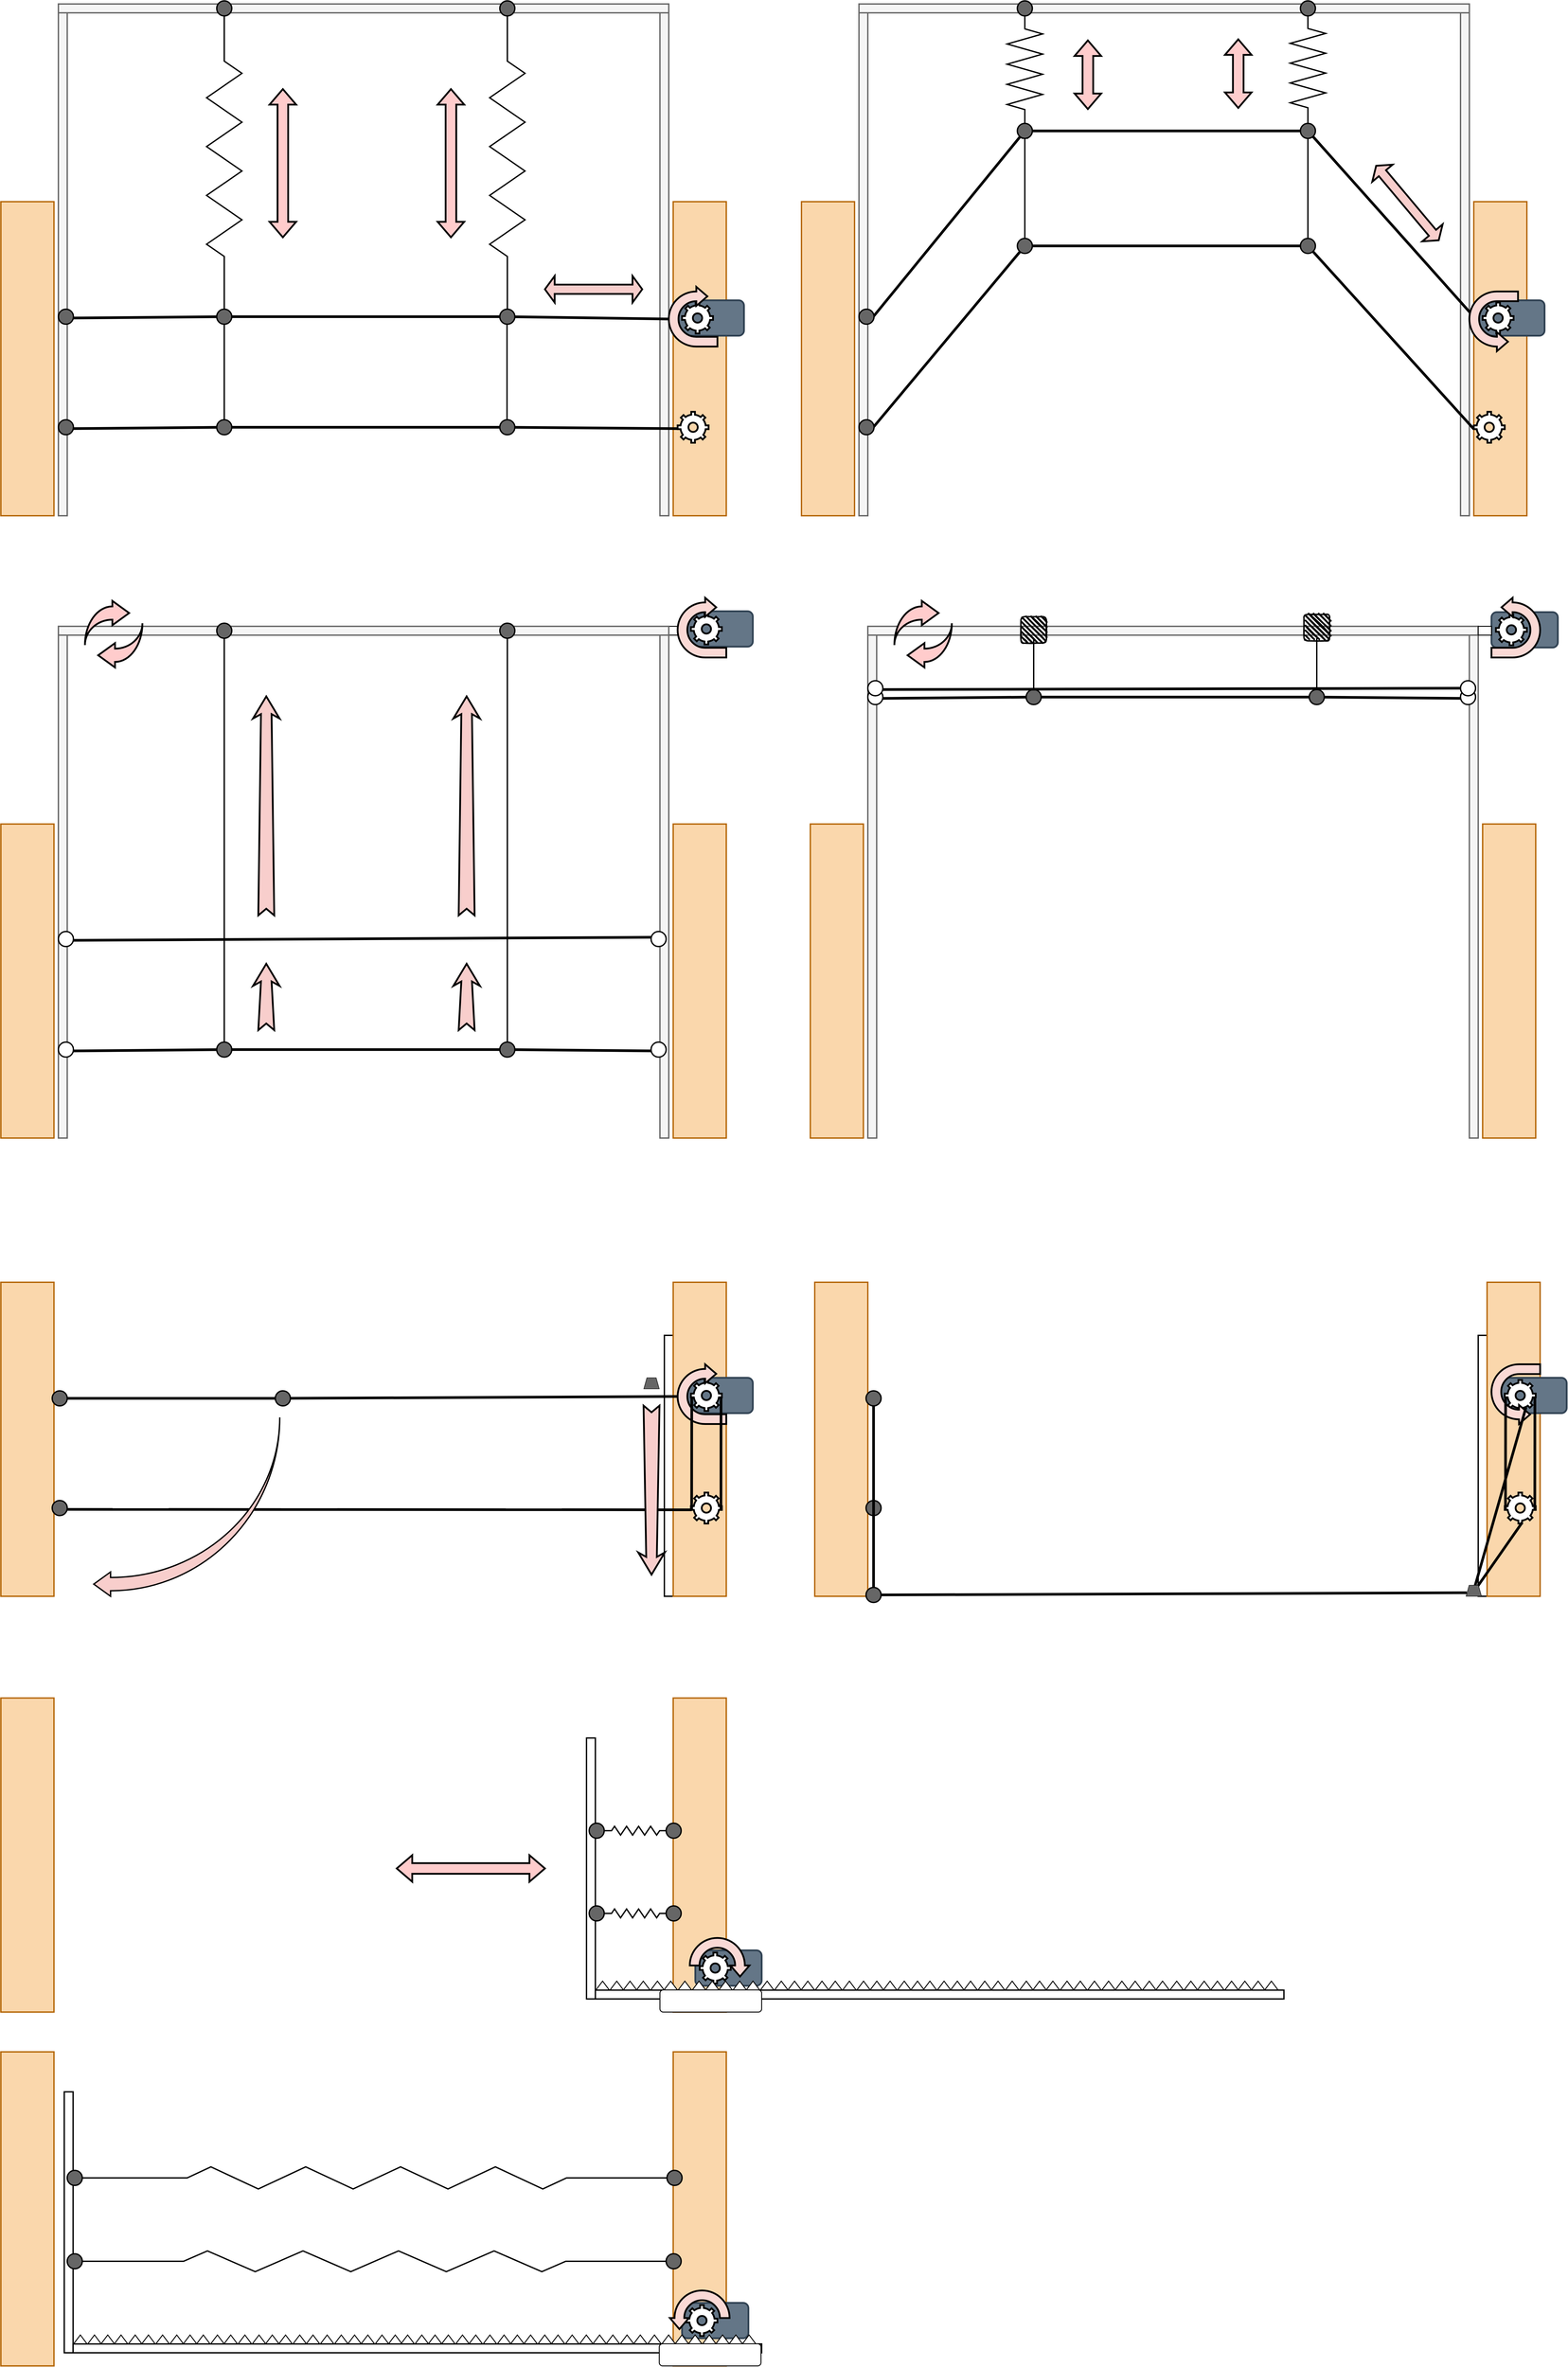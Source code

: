 <mxfile version="13.9.9" type="device"><diagram id="cyI60qSvoaJYPR3vLmpn" name="Page-1"><mxGraphModel dx="9480" dy="6307" grid="1" gridSize="10" guides="1" tooltips="1" connect="1" arrows="1" fold="1" page="1" pageScale="1" pageWidth="1169" pageHeight="827" math="0" shadow="0"><root><mxCell id="0"/><mxCell id="1" parent="0"/><mxCell id="plUEwRUSdej0EPERwZAD-279" value="" style="rounded=0;whiteSpace=wrap;html=1;strokeWidth=2;" vertex="1" parent="1"><mxGeometry x="1920" y="1077" width="40" height="20" as="geometry"/></mxCell><mxCell id="plUEwRUSdej0EPERwZAD-252" value="" style="rounded=0;whiteSpace=wrap;html=1;strokeWidth=3;" vertex="1" parent="1"><mxGeometry x="1910" y="2680" width="20" height="590" as="geometry"/></mxCell><mxCell id="plUEwRUSdej0EPERwZAD-1" value="" style="rounded=0;whiteSpace=wrap;html=1;strokeWidth=3;fillColor=#fad7ac;strokeColor=#b46504;" vertex="1" parent="1"><mxGeometry x="410" y="117" width="120" height="710" as="geometry"/></mxCell><mxCell id="plUEwRUSdej0EPERwZAD-2" value="" style="rounded=0;whiteSpace=wrap;html=1;strokeWidth=3;fillColor=#fad7ac;strokeColor=#b46504;" vertex="1" parent="1"><mxGeometry x="1930" y="117" width="120" height="710" as="geometry"/></mxCell><mxCell id="plUEwRUSdej0EPERwZAD-3" value="" style="rounded=0;whiteSpace=wrap;html=1;strokeWidth=3;fillColor=#f5f5f5;strokeColor=#666666;fontColor=#333333;" vertex="1" parent="1"><mxGeometry x="540" y="-330" width="20" height="1157" as="geometry"/></mxCell><mxCell id="plUEwRUSdej0EPERwZAD-4" value="" style="rounded=0;whiteSpace=wrap;html=1;strokeWidth=3;fillColor=#f5f5f5;strokeColor=#666666;fontColor=#333333;" vertex="1" parent="1"><mxGeometry x="1900" y="-330" width="20" height="1157" as="geometry"/></mxCell><mxCell id="plUEwRUSdej0EPERwZAD-5" value="" style="rounded=0;whiteSpace=wrap;html=1;strokeWidth=3;fillColor=#f5f5f5;strokeColor=#666666;fontColor=#333333;" vertex="1" parent="1"><mxGeometry x="540" y="-330" width="1380" height="20" as="geometry"/></mxCell><mxCell id="plUEwRUSdej0EPERwZAD-6" value="" style="pointerEvents=1;verticalLabelPosition=bottom;shadow=0;dashed=0;align=center;html=1;verticalAlign=top;shape=mxgraph.electrical.resistors.resistor_2;strokeWidth=3;rotation=-90;" vertex="1" parent="1"><mxGeometry x="570" y="-20" width="690" height="80" as="geometry"/></mxCell><mxCell id="plUEwRUSdej0EPERwZAD-7" value="" style="pointerEvents=1;verticalLabelPosition=bottom;shadow=0;dashed=0;align=center;html=1;verticalAlign=top;shape=mxgraph.electrical.resistors.resistor_2;strokeWidth=3;rotation=-90;" vertex="1" parent="1"><mxGeometry x="1210" y="-20" width="690" height="80" as="geometry"/></mxCell><mxCell id="plUEwRUSdej0EPERwZAD-8" value="" style="endArrow=none;html=1;strokeWidth=6;entryX=0;entryY=0;entryDx=0;entryDy=72.75;entryPerimeter=0;" edge="1" parent="1" source="plUEwRUSdej0EPERwZAD-11" target="plUEwRUSdej0EPERwZAD-34"><mxGeometry width="50" height="50" relative="1" as="geometry"><mxPoint x="570" y="380" as="sourcePoint"/><mxPoint x="1890" y="380" as="targetPoint"/></mxGeometry></mxCell><mxCell id="plUEwRUSdej0EPERwZAD-9" value="" style="ellipse;whiteSpace=wrap;html=1;aspect=fixed;strokeWidth=3;fontColor=#333333;fillColor=#666666;" vertex="1" parent="1"><mxGeometry x="898" y="360" width="34" height="34" as="geometry"/></mxCell><mxCell id="plUEwRUSdej0EPERwZAD-10" value="" style="endArrow=none;html=1;strokeWidth=6;" edge="1" parent="1" target="plUEwRUSdej0EPERwZAD-9"><mxGeometry width="50" height="50" relative="1" as="geometry"><mxPoint x="570" y="380" as="sourcePoint"/><mxPoint x="1890" y="380" as="targetPoint"/></mxGeometry></mxCell><mxCell id="plUEwRUSdej0EPERwZAD-11" value="" style="ellipse;whiteSpace=wrap;html=1;aspect=fixed;strokeWidth=3;fontColor=#333333;fillColor=#666666;" vertex="1" parent="1"><mxGeometry x="1538" y="360" width="34" height="34" as="geometry"/></mxCell><mxCell id="plUEwRUSdej0EPERwZAD-12" value="" style="endArrow=none;html=1;strokeWidth=6;" edge="1" parent="1" source="plUEwRUSdej0EPERwZAD-9" target="plUEwRUSdej0EPERwZAD-11"><mxGeometry width="50" height="50" relative="1" as="geometry"><mxPoint x="932.0" y="377.052" as="sourcePoint"/><mxPoint x="1890" y="380" as="targetPoint"/></mxGeometry></mxCell><mxCell id="plUEwRUSdej0EPERwZAD-13" value="" style="ellipse;whiteSpace=wrap;html=1;aspect=fixed;strokeWidth=3;fontColor=#333333;fillColor=#666666;" vertex="1" parent="1"><mxGeometry x="898" y="-337" width="34" height="34" as="geometry"/></mxCell><mxCell id="plUEwRUSdej0EPERwZAD-14" value="" style="ellipse;whiteSpace=wrap;html=1;aspect=fixed;strokeWidth=3;fontColor=#333333;fillColor=#666666;" vertex="1" parent="1"><mxGeometry x="1538" y="-337" width="34" height="34" as="geometry"/></mxCell><mxCell id="plUEwRUSdej0EPERwZAD-15" value="" style="endArrow=none;html=1;strokeWidth=6;entryX=0;entryY=0.543;entryDx=0;entryDy=0;entryPerimeter=0;" edge="1" parent="1" source="plUEwRUSdej0EPERwZAD-18" target="plUEwRUSdej0EPERwZAD-99"><mxGeometry width="50" height="50" relative="1" as="geometry"><mxPoint x="570" y="630" as="sourcePoint"/><mxPoint x="1890" y="630" as="targetPoint"/></mxGeometry></mxCell><mxCell id="plUEwRUSdej0EPERwZAD-16" value="" style="ellipse;whiteSpace=wrap;html=1;aspect=fixed;strokeWidth=3;fontColor=#333333;fillColor=#666666;" vertex="1" parent="1"><mxGeometry x="898" y="610" width="34" height="34" as="geometry"/></mxCell><mxCell id="plUEwRUSdej0EPERwZAD-17" value="" style="endArrow=none;html=1;strokeWidth=6;" edge="1" parent="1" target="plUEwRUSdej0EPERwZAD-16"><mxGeometry width="50" height="50" relative="1" as="geometry"><mxPoint x="570" y="630" as="sourcePoint"/><mxPoint x="1890" y="630" as="targetPoint"/></mxGeometry></mxCell><mxCell id="plUEwRUSdej0EPERwZAD-18" value="" style="ellipse;whiteSpace=wrap;html=1;aspect=fixed;strokeWidth=3;fontColor=#333333;fillColor=#666666;" vertex="1" parent="1"><mxGeometry x="1538" y="610" width="34" height="34" as="geometry"/></mxCell><mxCell id="plUEwRUSdej0EPERwZAD-19" value="" style="endArrow=none;html=1;strokeWidth=6;" edge="1" parent="1" source="plUEwRUSdej0EPERwZAD-16" target="plUEwRUSdej0EPERwZAD-18"><mxGeometry width="50" height="50" relative="1" as="geometry"><mxPoint x="932.0" y="627.052" as="sourcePoint"/><mxPoint x="1890" y="630" as="targetPoint"/></mxGeometry></mxCell><mxCell id="plUEwRUSdej0EPERwZAD-20" value="" style="endArrow=none;html=1;strokeWidth=3;exitX=0.5;exitY=0;exitDx=0;exitDy=0;entryX=0.5;entryY=1;entryDx=0;entryDy=0;" edge="1" parent="1" source="plUEwRUSdej0EPERwZAD-16" target="plUEwRUSdej0EPERwZAD-9"><mxGeometry width="50" height="50" relative="1" as="geometry"><mxPoint x="1200" y="280" as="sourcePoint"/><mxPoint x="1250" y="230" as="targetPoint"/></mxGeometry></mxCell><mxCell id="plUEwRUSdej0EPERwZAD-21" value="" style="endArrow=none;html=1;strokeWidth=3;exitX=0.5;exitY=0;exitDx=0;exitDy=0;entryX=0.5;entryY=1;entryDx=0;entryDy=0;" edge="1" parent="1"><mxGeometry width="50" height="50" relative="1" as="geometry"><mxPoint x="1554.29" y="610" as="sourcePoint"/><mxPoint x="1554.29" y="394" as="targetPoint"/></mxGeometry></mxCell><mxCell id="plUEwRUSdej0EPERwZAD-24" value="" style="rounded=1;whiteSpace=wrap;html=1;strokeColor=#314354;strokeWidth=4;fillColor=#647687;fontColor=#ffffff;" vertex="1" parent="1"><mxGeometry x="1940" y="340" width="150" height="80" as="geometry"/></mxCell><mxCell id="plUEwRUSdej0EPERwZAD-23" value="" style="html=1;verticalLabelPosition=bottom;align=center;labelBackgroundColor=#ffffff;verticalAlign=top;strokeWidth=4;shadow=0;dashed=0;shape=mxgraph.ios7.icons.settings;" vertex="1" parent="1"><mxGeometry x="1950" y="345" width="70" height="70" as="geometry"/></mxCell><mxCell id="plUEwRUSdej0EPERwZAD-28" value="" style="ellipse;whiteSpace=wrap;html=1;aspect=fixed;strokeWidth=3;fontColor=#333333;fillColor=#666666;" vertex="1" parent="1"><mxGeometry x="540" y="360" width="34" height="34" as="geometry"/></mxCell><mxCell id="plUEwRUSdej0EPERwZAD-29" value="" style="ellipse;whiteSpace=wrap;html=1;aspect=fixed;strokeWidth=3;fontColor=#333333;fillColor=#666666;" vertex="1" parent="1"><mxGeometry x="540" y="610" width="34" height="34" as="geometry"/></mxCell><mxCell id="plUEwRUSdej0EPERwZAD-34" value="" style="html=1;shadow=0;dashed=0;align=center;verticalAlign=middle;shape=mxgraph.arrows2.uTurnArrow;dy=11;arrowHead=43;dx2=25;strokeWidth=4;fillColor=#fad9d5;" vertex="1" parent="1"><mxGeometry x="1920" y="309.5" width="110" height="135" as="geometry"/></mxCell><mxCell id="plUEwRUSdej0EPERwZAD-36" value="" style="html=1;shadow=0;dashed=0;align=center;verticalAlign=middle;shape=mxgraph.arrows2.twoWayArrow;dy=0.6;dx=35;strokeColor=#000000;strokeWidth=4;fillColor=#FFCCCC;rotation=-90;" vertex="1" parent="1"><mxGeometry x="880" width="335" height="60" as="geometry"/></mxCell><mxCell id="plUEwRUSdej0EPERwZAD-37" value="" style="html=1;shadow=0;dashed=0;align=center;verticalAlign=middle;shape=mxgraph.arrows2.twoWayArrow;dy=0.6;dx=35;strokeColor=#000000;strokeWidth=4;fillColor=#FFCCCC;rotation=-90;" vertex="1" parent="1"><mxGeometry x="1260" width="335" height="60" as="geometry"/></mxCell><mxCell id="plUEwRUSdej0EPERwZAD-66" value="" style="rounded=0;whiteSpace=wrap;html=1;strokeWidth=3;fillColor=#fad7ac;strokeColor=#b46504;" vertex="1" parent="1"><mxGeometry x="2220" y="117" width="120" height="710" as="geometry"/></mxCell><mxCell id="plUEwRUSdej0EPERwZAD-67" value="" style="rounded=0;whiteSpace=wrap;html=1;strokeWidth=3;fillColor=#fad7ac;strokeColor=#b46504;" vertex="1" parent="1"><mxGeometry x="3740" y="117" width="120" height="710" as="geometry"/></mxCell><mxCell id="plUEwRUSdej0EPERwZAD-68" value="" style="rounded=0;whiteSpace=wrap;html=1;strokeWidth=3;fillColor=#f5f5f5;strokeColor=#666666;fontColor=#333333;" vertex="1" parent="1"><mxGeometry x="2350" y="-330" width="20" height="1157" as="geometry"/></mxCell><mxCell id="plUEwRUSdej0EPERwZAD-69" value="" style="rounded=0;whiteSpace=wrap;html=1;strokeWidth=3;fillColor=#f5f5f5;strokeColor=#666666;fontColor=#333333;" vertex="1" parent="1"><mxGeometry x="3710" y="-330" width="20" height="1157" as="geometry"/></mxCell><mxCell id="plUEwRUSdej0EPERwZAD-70" value="" style="rounded=0;whiteSpace=wrap;html=1;strokeWidth=3;fillColor=#f5f5f5;strokeColor=#666666;fontColor=#333333;" vertex="1" parent="1"><mxGeometry x="2350" y="-330" width="1380" height="20" as="geometry"/></mxCell><mxCell id="plUEwRUSdej0EPERwZAD-71" value="" style="pointerEvents=1;verticalLabelPosition=bottom;shadow=0;dashed=0;align=center;html=1;verticalAlign=top;shape=mxgraph.electrical.resistors.resistor_2;strokeWidth=3;rotation=-90;" vertex="1" parent="1"><mxGeometry x="2582.5" y="-222.5" width="285" height="80" as="geometry"/></mxCell><mxCell id="plUEwRUSdej0EPERwZAD-72" value="" style="pointerEvents=1;verticalLabelPosition=bottom;shadow=0;dashed=0;align=center;html=1;verticalAlign=top;shape=mxgraph.electrical.resistors.resistor_2;strokeWidth=3;rotation=-90;" vertex="1" parent="1"><mxGeometry x="3225" y="-225" width="280" height="80" as="geometry"/></mxCell><mxCell id="plUEwRUSdej0EPERwZAD-73" value="" style="endArrow=none;html=1;strokeWidth=6;entryX=0.019;entryY=0.643;entryDx=0;entryDy=0;entryPerimeter=0;" edge="1" parent="1" source="plUEwRUSdej0EPERwZAD-76" target="plUEwRUSdej0EPERwZAD-91"><mxGeometry width="50" height="50" relative="1" as="geometry"><mxPoint x="2380" y="380" as="sourcePoint"/><mxPoint x="3700" y="380.0" as="targetPoint"/></mxGeometry></mxCell><mxCell id="plUEwRUSdej0EPERwZAD-94" value="" style="edgeStyle=orthogonalEdgeStyle;rounded=0;orthogonalLoop=1;jettySize=auto;html=1;strokeWidth=3;" edge="1" parent="1" source="plUEwRUSdej0EPERwZAD-74" target="plUEwRUSdej0EPERwZAD-71"><mxGeometry relative="1" as="geometry"/></mxCell><mxCell id="plUEwRUSdej0EPERwZAD-74" value="" style="ellipse;whiteSpace=wrap;html=1;aspect=fixed;strokeWidth=3;fillColor=#666666;" vertex="1" parent="1"><mxGeometry x="2708" y="-60" width="34" height="34" as="geometry"/></mxCell><mxCell id="plUEwRUSdej0EPERwZAD-75" value="" style="endArrow=none;html=1;strokeWidth=6;" edge="1" parent="1" target="plUEwRUSdej0EPERwZAD-74"><mxGeometry width="50" height="50" relative="1" as="geometry"><mxPoint x="2380" y="380.0" as="sourcePoint"/><mxPoint x="3700" y="380" as="targetPoint"/></mxGeometry></mxCell><mxCell id="plUEwRUSdej0EPERwZAD-76" value="" style="ellipse;whiteSpace=wrap;html=1;aspect=fixed;strokeWidth=3;fillColor=#666666;" vertex="1" parent="1"><mxGeometry x="3348" y="-60" width="34" height="34" as="geometry"/></mxCell><mxCell id="plUEwRUSdej0EPERwZAD-77" value="" style="endArrow=none;html=1;strokeWidth=6;" edge="1" parent="1" source="plUEwRUSdej0EPERwZAD-74" target="plUEwRUSdej0EPERwZAD-76"><mxGeometry width="50" height="50" relative="1" as="geometry"><mxPoint x="2742.0" y="377.052" as="sourcePoint"/><mxPoint x="3700" y="380" as="targetPoint"/></mxGeometry></mxCell><mxCell id="plUEwRUSdej0EPERwZAD-78" value="" style="ellipse;whiteSpace=wrap;html=1;aspect=fixed;strokeWidth=3;fillColor=#666666;" vertex="1" parent="1"><mxGeometry x="2708" y="-337" width="34" height="34" as="geometry"/></mxCell><mxCell id="plUEwRUSdej0EPERwZAD-79" value="" style="ellipse;whiteSpace=wrap;html=1;aspect=fixed;strokeWidth=3;fillColor=#666666;" vertex="1" parent="1"><mxGeometry x="3348" y="-337" width="34" height="34" as="geometry"/></mxCell><mxCell id="plUEwRUSdej0EPERwZAD-80" value="" style="endArrow=none;html=1;strokeWidth=6;entryX=-0.005;entryY=0.551;entryDx=0;entryDy=0;entryPerimeter=0;" edge="1" parent="1" source="plUEwRUSdej0EPERwZAD-83" target="plUEwRUSdej0EPERwZAD-100"><mxGeometry width="50" height="50" relative="1" as="geometry"><mxPoint x="2380" y="630" as="sourcePoint"/><mxPoint x="3700" y="630.0" as="targetPoint"/></mxGeometry></mxCell><mxCell id="plUEwRUSdej0EPERwZAD-81" value="" style="ellipse;whiteSpace=wrap;html=1;aspect=fixed;strokeWidth=3;fillColor=#666666;" vertex="1" parent="1"><mxGeometry x="2708" y="200" width="34" height="34" as="geometry"/></mxCell><mxCell id="plUEwRUSdej0EPERwZAD-82" value="" style="endArrow=none;html=1;strokeWidth=6;" edge="1" parent="1" target="plUEwRUSdej0EPERwZAD-81"><mxGeometry width="50" height="50" relative="1" as="geometry"><mxPoint x="2380" y="630.0" as="sourcePoint"/><mxPoint x="3700" y="630" as="targetPoint"/></mxGeometry></mxCell><mxCell id="plUEwRUSdej0EPERwZAD-84" value="" style="endArrow=none;html=1;strokeWidth=6;" edge="1" parent="1" source="plUEwRUSdej0EPERwZAD-81" target="plUEwRUSdej0EPERwZAD-83"><mxGeometry width="50" height="50" relative="1" as="geometry"><mxPoint x="2742.0" y="627.052" as="sourcePoint"/><mxPoint x="3700" y="630" as="targetPoint"/></mxGeometry></mxCell><mxCell id="plUEwRUSdej0EPERwZAD-85" value="" style="endArrow=none;html=1;strokeWidth=3;exitX=0.5;exitY=0;exitDx=0;exitDy=0;entryX=0.5;entryY=1;entryDx=0;entryDy=0;" edge="1" parent="1" source="plUEwRUSdej0EPERwZAD-81" target="plUEwRUSdej0EPERwZAD-74"><mxGeometry width="50" height="50" relative="1" as="geometry"><mxPoint x="3010" y="280" as="sourcePoint"/><mxPoint x="3060" y="230" as="targetPoint"/></mxGeometry></mxCell><mxCell id="plUEwRUSdej0EPERwZAD-86" value="" style="endArrow=none;html=1;strokeWidth=3;exitX=0.5;exitY=0;exitDx=0;exitDy=0;entryX=0.5;entryY=1;entryDx=0;entryDy=0;" edge="1" parent="1" source="plUEwRUSdej0EPERwZAD-83" target="plUEwRUSdej0EPERwZAD-76"><mxGeometry width="50" height="50" relative="1" as="geometry"><mxPoint x="3364.29" y="610.0" as="sourcePoint"/><mxPoint x="3364.29" y="394" as="targetPoint"/></mxGeometry></mxCell><mxCell id="plUEwRUSdej0EPERwZAD-87" value="" style="rounded=1;whiteSpace=wrap;html=1;strokeColor=#314354;strokeWidth=4;fillColor=#647687;fontColor=#ffffff;" vertex="1" parent="1"><mxGeometry x="3750" y="340" width="150" height="80" as="geometry"/></mxCell><mxCell id="plUEwRUSdej0EPERwZAD-88" value="" style="html=1;verticalLabelPosition=bottom;align=center;labelBackgroundColor=#ffffff;verticalAlign=top;strokeWidth=4;shadow=0;dashed=0;shape=mxgraph.ios7.icons.settings;" vertex="1" parent="1"><mxGeometry x="3760" y="345" width="70" height="70" as="geometry"/></mxCell><mxCell id="plUEwRUSdej0EPERwZAD-89" value="" style="ellipse;whiteSpace=wrap;html=1;aspect=fixed;strokeWidth=3;fillColor=#666666;" vertex="1" parent="1"><mxGeometry x="2350" y="360" width="34" height="34" as="geometry"/></mxCell><mxCell id="plUEwRUSdej0EPERwZAD-90" value="" style="ellipse;whiteSpace=wrap;html=1;aspect=fixed;strokeWidth=3;fillColor=#666666;" vertex="1" parent="1"><mxGeometry x="2350" y="610" width="34" height="34" as="geometry"/></mxCell><mxCell id="plUEwRUSdej0EPERwZAD-91" value="" style="html=1;shadow=0;dashed=0;align=center;verticalAlign=middle;shape=mxgraph.arrows2.uTurnArrow;dy=11;arrowHead=43;dx2=25;strokeWidth=4;fillColor=#fad9d5;flipH=0;flipV=1;" vertex="1" parent="1"><mxGeometry x="3730" y="320" width="110" height="135" as="geometry"/></mxCell><mxCell id="plUEwRUSdej0EPERwZAD-92" value="" style="html=1;shadow=0;dashed=0;align=center;verticalAlign=middle;shape=mxgraph.arrows2.twoWayArrow;dy=0.6;dx=35;strokeColor=#000000;strokeWidth=4;fillColor=#FFCCCC;rotation=-90;" vertex="1" parent="1"><mxGeometry x="2790" y="-200" width="155" height="60" as="geometry"/></mxCell><mxCell id="plUEwRUSdej0EPERwZAD-83" value="" style="ellipse;whiteSpace=wrap;html=1;aspect=fixed;strokeWidth=3;fillColor=#666666;" vertex="1" parent="1"><mxGeometry x="3348" y="200" width="34" height="34" as="geometry"/></mxCell><mxCell id="plUEwRUSdej0EPERwZAD-97" value="" style="html=1;shadow=0;dashed=0;align=center;verticalAlign=middle;shape=mxgraph.arrows2.twoWayArrow;dy=0.6;dx=35;strokeColor=#000000;strokeWidth=4;fillColor=#FFCCCC;rotation=-90;" vertex="1" parent="1"><mxGeometry x="3130" y="-202.5" width="155" height="60" as="geometry"/></mxCell><mxCell id="plUEwRUSdej0EPERwZAD-99" value="" style="html=1;verticalLabelPosition=bottom;align=center;labelBackgroundColor=#ffffff;verticalAlign=top;strokeWidth=4;shadow=0;dashed=0;shape=mxgraph.ios7.icons.settings;" vertex="1" parent="1"><mxGeometry x="1940" y="592" width="70" height="70" as="geometry"/></mxCell><mxCell id="plUEwRUSdej0EPERwZAD-100" value="" style="html=1;verticalLabelPosition=bottom;align=center;labelBackgroundColor=#ffffff;verticalAlign=top;strokeWidth=4;shadow=0;dashed=0;shape=mxgraph.ios7.icons.settings;" vertex="1" parent="1"><mxGeometry x="3740" y="592" width="70" height="70" as="geometry"/></mxCell><mxCell id="plUEwRUSdej0EPERwZAD-101" value="" style="rounded=0;whiteSpace=wrap;html=1;strokeWidth=3;fillColor=#fad7ac;strokeColor=#b46504;" vertex="1" parent="1"><mxGeometry x="410" y="1524" width="120" height="710" as="geometry"/></mxCell><mxCell id="plUEwRUSdej0EPERwZAD-102" value="" style="rounded=0;whiteSpace=wrap;html=1;strokeWidth=3;fillColor=#fad7ac;strokeColor=#b46504;" vertex="1" parent="1"><mxGeometry x="1930" y="1524" width="120" height="710" as="geometry"/></mxCell><mxCell id="plUEwRUSdej0EPERwZAD-103" value="" style="rounded=0;whiteSpace=wrap;html=1;strokeWidth=3;fillColor=#f5f5f5;strokeColor=#666666;fontColor=#333333;" vertex="1" parent="1"><mxGeometry x="540" y="1077" width="20" height="1157" as="geometry"/></mxCell><mxCell id="plUEwRUSdej0EPERwZAD-104" value="" style="rounded=0;whiteSpace=wrap;html=1;strokeWidth=3;fillColor=#f5f5f5;strokeColor=#666666;fontColor=#333333;" vertex="1" parent="1"><mxGeometry x="1900" y="1077" width="20" height="1157" as="geometry"/></mxCell><mxCell id="plUEwRUSdej0EPERwZAD-105" value="" style="rounded=0;whiteSpace=wrap;html=1;strokeWidth=3;fillColor=#f5f5f5;strokeColor=#666666;fontColor=#333333;" vertex="1" parent="1"><mxGeometry x="540" y="1077" width="1380" height="20" as="geometry"/></mxCell><mxCell id="plUEwRUSdej0EPERwZAD-110" value="" style="endArrow=none;html=1;strokeWidth=6;" edge="1" parent="1"><mxGeometry width="50" height="50" relative="1" as="geometry"><mxPoint x="570" y="1787" as="sourcePoint"/><mxPoint x="1890" y="1780" as="targetPoint"/></mxGeometry></mxCell><mxCell id="plUEwRUSdej0EPERwZAD-113" value="" style="ellipse;whiteSpace=wrap;html=1;aspect=fixed;strokeWidth=3;fillColor=#666666;" vertex="1" parent="1"><mxGeometry x="898" y="1070" width="34" height="34" as="geometry"/></mxCell><mxCell id="plUEwRUSdej0EPERwZAD-114" value="" style="ellipse;whiteSpace=wrap;html=1;aspect=fixed;strokeWidth=3;fillColor=#666666;" vertex="1" parent="1"><mxGeometry x="1538" y="1070" width="34" height="34" as="geometry"/></mxCell><mxCell id="plUEwRUSdej0EPERwZAD-115" value="" style="endArrow=none;html=1;strokeWidth=6;" edge="1" parent="1" source="plUEwRUSdej0EPERwZAD-118"><mxGeometry width="50" height="50" relative="1" as="geometry"><mxPoint x="570" y="2037" as="sourcePoint"/><mxPoint x="1890" y="2037" as="targetPoint"/></mxGeometry></mxCell><mxCell id="plUEwRUSdej0EPERwZAD-116" value="" style="ellipse;whiteSpace=wrap;html=1;aspect=fixed;strokeWidth=3;fillColor=#666666;" vertex="1" parent="1"><mxGeometry x="898" y="2017" width="34" height="34" as="geometry"/></mxCell><mxCell id="plUEwRUSdej0EPERwZAD-117" value="" style="endArrow=none;html=1;strokeWidth=6;" edge="1" parent="1" target="plUEwRUSdej0EPERwZAD-116"><mxGeometry width="50" height="50" relative="1" as="geometry"><mxPoint x="570" y="2037" as="sourcePoint"/><mxPoint x="1890" y="2037" as="targetPoint"/></mxGeometry></mxCell><mxCell id="plUEwRUSdej0EPERwZAD-118" value="" style="ellipse;whiteSpace=wrap;html=1;aspect=fixed;strokeWidth=3;fillColor=#666666;" vertex="1" parent="1"><mxGeometry x="1538" y="2017" width="34" height="34" as="geometry"/></mxCell><mxCell id="plUEwRUSdej0EPERwZAD-119" value="" style="endArrow=none;html=1;strokeWidth=6;" edge="1" parent="1" source="plUEwRUSdej0EPERwZAD-116" target="plUEwRUSdej0EPERwZAD-118"><mxGeometry width="50" height="50" relative="1" as="geometry"><mxPoint x="932.0" y="2034.052" as="sourcePoint"/><mxPoint x="1890" y="2037" as="targetPoint"/></mxGeometry></mxCell><mxCell id="plUEwRUSdej0EPERwZAD-120" value="" style="endArrow=none;html=1;strokeWidth=3;exitX=0.5;exitY=0;exitDx=0;exitDy=0;entryX=0.5;entryY=1;entryDx=0;entryDy=0;" edge="1" parent="1" source="plUEwRUSdej0EPERwZAD-116" target="plUEwRUSdej0EPERwZAD-113"><mxGeometry width="50" height="50" relative="1" as="geometry"><mxPoint x="1200" y="1687" as="sourcePoint"/><mxPoint x="915" y="1801" as="targetPoint"/></mxGeometry></mxCell><mxCell id="plUEwRUSdej0EPERwZAD-122" value="" style="rounded=1;whiteSpace=wrap;html=1;strokeColor=#314354;strokeWidth=4;fillColor=#647687;fontColor=#ffffff;" vertex="1" parent="1"><mxGeometry x="1960" y="1043" width="150" height="80" as="geometry"/></mxCell><mxCell id="plUEwRUSdej0EPERwZAD-123" value="" style="html=1;verticalLabelPosition=bottom;align=center;labelBackgroundColor=#ffffff;verticalAlign=top;strokeWidth=4;shadow=0;dashed=0;shape=mxgraph.ios7.icons.settings;" vertex="1" parent="1"><mxGeometry x="1970" y="1048" width="70" height="70" as="geometry"/></mxCell><mxCell id="plUEwRUSdej0EPERwZAD-124" value="" style="ellipse;whiteSpace=wrap;html=1;aspect=fixed;strokeWidth=3;" vertex="1" parent="1"><mxGeometry x="540" y="1767" width="34" height="34" as="geometry"/></mxCell><mxCell id="plUEwRUSdej0EPERwZAD-125" value="" style="ellipse;whiteSpace=wrap;html=1;aspect=fixed;strokeWidth=3;" vertex="1" parent="1"><mxGeometry x="540" y="2017" width="34" height="34" as="geometry"/></mxCell><mxCell id="plUEwRUSdej0EPERwZAD-126" value="" style="html=1;shadow=0;dashed=0;align=center;verticalAlign=middle;shape=mxgraph.arrows2.uTurnArrow;dy=11;arrowHead=43;dx2=25;strokeWidth=4;fillColor=#fad9d5;" vertex="1" parent="1"><mxGeometry x="1940" y="1012.5" width="110" height="135" as="geometry"/></mxCell><mxCell id="plUEwRUSdej0EPERwZAD-160" value="" style="ellipse;whiteSpace=wrap;html=1;aspect=fixed;strokeWidth=3;" vertex="1" parent="1"><mxGeometry x="1880" y="1767" width="34" height="34" as="geometry"/></mxCell><mxCell id="plUEwRUSdej0EPERwZAD-161" value="" style="html=1;shadow=0;dashed=0;align=center;verticalAlign=middle;shape=mxgraph.arrows2.jumpInArrow;dy=15;dx=38;arrowHead=55;strokeColor=#000000;strokeWidth=4;fillColor=#FFCCCC;" vertex="1" parent="1"><mxGeometry x="600" y="1019.5" width="100" height="100" as="geometry"/></mxCell><mxCell id="plUEwRUSdej0EPERwZAD-162" value="" style="html=1;shadow=0;dashed=0;align=center;verticalAlign=middle;shape=mxgraph.arrows2.jumpInArrow;dy=15;dx=38;arrowHead=55;strokeColor=#000000;strokeWidth=4;fillColor=#FFCCCC;flipH=1;flipV=1;" vertex="1" parent="1"><mxGeometry x="630" y="1070" width="100" height="100" as="geometry"/></mxCell><mxCell id="plUEwRUSdej0EPERwZAD-163" value="" style="endArrow=none;html=1;strokeWidth=3;exitX=0.5;exitY=0;exitDx=0;exitDy=0;entryX=0.5;entryY=1;entryDx=0;entryDy=0;" edge="1" parent="1" source="plUEwRUSdej0EPERwZAD-118" target="plUEwRUSdej0EPERwZAD-114"><mxGeometry width="50" height="50" relative="1" as="geometry"><mxPoint x="1229" y="2123" as="sourcePoint"/><mxPoint x="1229" y="1210" as="targetPoint"/></mxGeometry></mxCell><mxCell id="plUEwRUSdej0EPERwZAD-164" value="" style="ellipse;whiteSpace=wrap;html=1;aspect=fixed;strokeWidth=3;" vertex="1" parent="1"><mxGeometry x="1880" y="2017" width="34" height="34" as="geometry"/></mxCell><mxCell id="plUEwRUSdej0EPERwZAD-165" value="" style="rounded=0;whiteSpace=wrap;html=1;strokeWidth=3;fillColor=#fad7ac;strokeColor=#b46504;" vertex="1" parent="1"><mxGeometry x="2240" y="1524" width="120" height="710" as="geometry"/></mxCell><mxCell id="plUEwRUSdej0EPERwZAD-166" value="" style="rounded=0;whiteSpace=wrap;html=1;strokeWidth=3;fillColor=#fad7ac;strokeColor=#b46504;" vertex="1" parent="1"><mxGeometry x="3760" y="1524" width="120" height="710" as="geometry"/></mxCell><mxCell id="plUEwRUSdej0EPERwZAD-167" value="" style="rounded=0;whiteSpace=wrap;html=1;strokeWidth=3;fillColor=#f5f5f5;strokeColor=#666666;fontColor=#333333;" vertex="1" parent="1"><mxGeometry x="2370" y="1077" width="20" height="1157" as="geometry"/></mxCell><mxCell id="plUEwRUSdej0EPERwZAD-168" value="" style="rounded=0;whiteSpace=wrap;html=1;strokeWidth=3;fillColor=#f5f5f5;strokeColor=#666666;fontColor=#333333;" vertex="1" parent="1"><mxGeometry x="3730" y="1077" width="20" height="1157" as="geometry"/></mxCell><mxCell id="plUEwRUSdej0EPERwZAD-169" value="" style="rounded=0;whiteSpace=wrap;html=1;strokeWidth=3;fillColor=#f5f5f5;strokeColor=#666666;fontColor=#333333;" vertex="1" parent="1"><mxGeometry x="2370" y="1077" width="1380" height="20" as="geometry"/></mxCell><mxCell id="plUEwRUSdej0EPERwZAD-173" value="" style="endArrow=none;html=1;strokeWidth=6;" edge="1" parent="1" source="plUEwRUSdej0EPERwZAD-176"><mxGeometry width="50" height="50" relative="1" as="geometry"><mxPoint x="2400" y="1240" as="sourcePoint"/><mxPoint x="3720" y="1240" as="targetPoint"/></mxGeometry></mxCell><mxCell id="plUEwRUSdej0EPERwZAD-174" value="" style="ellipse;whiteSpace=wrap;html=1;aspect=fixed;strokeWidth=3;fillColor=#666666;" vertex="1" parent="1"><mxGeometry x="2728" y="1220" width="34" height="34" as="geometry"/></mxCell><mxCell id="plUEwRUSdej0EPERwZAD-175" value="" style="endArrow=none;html=1;strokeWidth=6;" edge="1" parent="1" target="plUEwRUSdej0EPERwZAD-174"><mxGeometry width="50" height="50" relative="1" as="geometry"><mxPoint x="2400" y="1240" as="sourcePoint"/><mxPoint x="3720" y="1240" as="targetPoint"/></mxGeometry></mxCell><mxCell id="plUEwRUSdej0EPERwZAD-176" value="" style="ellipse;whiteSpace=wrap;html=1;aspect=fixed;strokeWidth=3;fillColor=#666666;" vertex="1" parent="1"><mxGeometry x="3368" y="1220" width="34" height="34" as="geometry"/></mxCell><mxCell id="plUEwRUSdej0EPERwZAD-177" value="" style="endArrow=none;html=1;strokeWidth=6;" edge="1" parent="1" source="plUEwRUSdej0EPERwZAD-174" target="plUEwRUSdej0EPERwZAD-176"><mxGeometry width="50" height="50" relative="1" as="geometry"><mxPoint x="2762.0" y="1237.052" as="sourcePoint"/><mxPoint x="3720" y="1240" as="targetPoint"/></mxGeometry></mxCell><mxCell id="plUEwRUSdej0EPERwZAD-178" value="" style="endArrow=none;html=1;strokeWidth=3;exitX=0.5;exitY=0;exitDx=0;exitDy=0;entryX=0.5;entryY=1;entryDx=0;entryDy=0;" edge="1" parent="1" source="plUEwRUSdej0EPERwZAD-174"><mxGeometry width="50" height="50" relative="1" as="geometry"><mxPoint x="3030" y="1687" as="sourcePoint"/><mxPoint x="2745" y="1104.0" as="targetPoint"/></mxGeometry></mxCell><mxCell id="plUEwRUSdej0EPERwZAD-179" value="" style="rounded=1;whiteSpace=wrap;html=1;strokeColor=#314354;strokeWidth=4;fillColor=#647687;fontColor=#ffffff;" vertex="1" parent="1"><mxGeometry x="3780" y="1045" width="150" height="80" as="geometry"/></mxCell><mxCell id="plUEwRUSdej0EPERwZAD-180" value="" style="html=1;verticalLabelPosition=bottom;align=center;labelBackgroundColor=#ffffff;verticalAlign=top;strokeWidth=4;shadow=0;dashed=0;shape=mxgraph.ios7.icons.settings;" vertex="1" parent="1"><mxGeometry x="3790" y="1050" width="70" height="70" as="geometry"/></mxCell><mxCell id="plUEwRUSdej0EPERwZAD-182" value="" style="ellipse;whiteSpace=wrap;html=1;aspect=fixed;strokeWidth=3;" vertex="1" parent="1"><mxGeometry x="2370" y="1220" width="34" height="34" as="geometry"/></mxCell><mxCell id="plUEwRUSdej0EPERwZAD-183" value="" style="html=1;shadow=0;dashed=0;align=center;verticalAlign=middle;shape=mxgraph.arrows2.uTurnArrow;dy=11;arrowHead=43;dx2=25;strokeWidth=4;fillColor=#fad9d5;flipV=0;flipH=1;" vertex="1" parent="1"><mxGeometry x="3780" y="1012.5" width="110" height="135" as="geometry"/></mxCell><mxCell id="plUEwRUSdej0EPERwZAD-187" value="" style="html=1;shadow=0;dashed=0;align=center;verticalAlign=middle;shape=mxgraph.arrows2.jumpInArrow;dy=15;dx=38;arrowHead=55;strokeColor=#000000;strokeWidth=4;fillColor=#FFCCCC;" vertex="1" parent="1"><mxGeometry x="2430" y="1019.5" width="100" height="100" as="geometry"/></mxCell><mxCell id="plUEwRUSdej0EPERwZAD-188" value="" style="html=1;shadow=0;dashed=0;align=center;verticalAlign=middle;shape=mxgraph.arrows2.jumpInArrow;dy=15;dx=38;arrowHead=55;strokeColor=#000000;strokeWidth=4;fillColor=#FFCCCC;flipH=1;flipV=1;" vertex="1" parent="1"><mxGeometry x="2460" y="1070" width="100" height="100" as="geometry"/></mxCell><mxCell id="plUEwRUSdej0EPERwZAD-189" value="" style="endArrow=none;html=1;strokeWidth=3;exitX=0.5;exitY=0;exitDx=0;exitDy=0;entryX=0.5;entryY=1;entryDx=0;entryDy=0;" edge="1" parent="1" source="plUEwRUSdej0EPERwZAD-176"><mxGeometry width="50" height="50" relative="1" as="geometry"><mxPoint x="3059" y="2123" as="sourcePoint"/><mxPoint x="3385.0" y="1104.0" as="targetPoint"/></mxGeometry></mxCell><mxCell id="plUEwRUSdej0EPERwZAD-190" value="" style="ellipse;whiteSpace=wrap;html=1;aspect=fixed;strokeWidth=3;" vertex="1" parent="1"><mxGeometry x="3710" y="1220" width="34" height="34" as="geometry"/></mxCell><mxCell id="plUEwRUSdej0EPERwZAD-192" value="" style="html=1;shadow=0;dashed=0;align=center;verticalAlign=middle;shape=mxgraph.arrows2.stylisedArrow;dy=0.6;dx=40;notch=15;feather=0.4;strokeWidth=4;fillColor=#f8cecc;rotation=-90;" vertex="1" parent="1"><mxGeometry x="935" y="1885" width="150" height="60" as="geometry"/></mxCell><mxCell id="plUEwRUSdej0EPERwZAD-193" value="" style="html=1;shadow=0;dashed=0;align=center;verticalAlign=middle;shape=mxgraph.arrows2.stylisedArrow;dy=0.6;dx=40;notch=15;feather=0.4;strokeWidth=4;fillColor=#f8cecc;rotation=-90;" vertex="1" parent="1"><mxGeometry x="1388" y="1885" width="150" height="60" as="geometry"/></mxCell><mxCell id="plUEwRUSdej0EPERwZAD-195" value="" style="html=1;shadow=0;dashed=0;align=center;verticalAlign=middle;shape=mxgraph.arrows2.stylisedArrow;dy=0.6;dx=40;notch=15;feather=0.4;strokeWidth=4;fillColor=#f8cecc;rotation=-90;" vertex="1" parent="1"><mxGeometry x="762.5" y="1453" width="495" height="60" as="geometry"/></mxCell><mxCell id="plUEwRUSdej0EPERwZAD-196" value="" style="html=1;shadow=0;dashed=0;align=center;verticalAlign=middle;shape=mxgraph.arrows2.stylisedArrow;dy=0.6;dx=40;notch=15;feather=0.4;strokeWidth=4;fillColor=#f8cecc;rotation=-90;" vertex="1" parent="1"><mxGeometry x="1215.5" y="1453" width="495" height="60" as="geometry"/></mxCell><mxCell id="plUEwRUSdej0EPERwZAD-198" value="" style="html=1;shadow=0;dashed=0;align=center;verticalAlign=middle;shape=mxgraph.arrows2.twoWayArrow;dy=0.65;dx=22;strokeWidth=4;fillColor=#f8cecc;" vertex="1" parent="1"><mxGeometry x="1640" y="285" width="220" height="60" as="geometry"/></mxCell><mxCell id="plUEwRUSdej0EPERwZAD-199" value="" style="html=1;shadow=0;dashed=0;align=center;verticalAlign=middle;shape=mxgraph.arrows2.twoWayArrow;dy=0.65;dx=22;strokeWidth=4;fillColor=#f8cecc;rotation=50;" vertex="1" parent="1"><mxGeometry x="3480" y="90" width="220" height="60" as="geometry"/></mxCell><mxCell id="plUEwRUSdej0EPERwZAD-208" value="" style="rounded=1;whiteSpace=wrap;html=1;strokeWidth=3;fillWeight=4;hachureGap=8;hachureAngle=45;sketch=1;fillColor=#000000;" vertex="1" parent="1"><mxGeometry x="2716" y="1055" width="58" height="60" as="geometry"/></mxCell><mxCell id="plUEwRUSdej0EPERwZAD-209" value="" style="rounded=1;whiteSpace=wrap;html=1;strokeWidth=3;fillWeight=4;hachureGap=8;hachureAngle=45;sketch=1;fillColor=#000000;" vertex="1" parent="1"><mxGeometry x="3356" y="1050" width="58" height="60" as="geometry"/></mxCell><mxCell id="plUEwRUSdej0EPERwZAD-210" value="" style="rounded=0;whiteSpace=wrap;html=1;strokeWidth=3;fillColor=#fad7ac;strokeColor=#b46504;" vertex="1" parent="1"><mxGeometry x="410" y="2560" width="120" height="710" as="geometry"/></mxCell><mxCell id="plUEwRUSdej0EPERwZAD-211" value="" style="rounded=0;whiteSpace=wrap;html=1;strokeWidth=3;fillColor=#fad7ac;strokeColor=#b46504;" vertex="1" parent="1"><mxGeometry x="1930" y="2560" width="120" height="710" as="geometry"/></mxCell><mxCell id="plUEwRUSdej0EPERwZAD-215" value="" style="endArrow=none;html=1;strokeWidth=6;entryX=0;entryY=0;entryDx=0;entryDy=72.75;entryPerimeter=0;" edge="1" parent="1" source="plUEwRUSdej0EPERwZAD-226" target="plUEwRUSdej0EPERwZAD-228"><mxGeometry width="50" height="50" relative="1" as="geometry"><mxPoint x="570" y="2823" as="sourcePoint"/><mxPoint x="1890" y="2816" as="targetPoint"/></mxGeometry></mxCell><mxCell id="plUEwRUSdej0EPERwZAD-218" value="" style="endArrow=none;html=1;strokeWidth=6;entryX=0.027;entryY=0.557;entryDx=0;entryDy=0;entryPerimeter=0;" edge="1" parent="1" target="plUEwRUSdej0EPERwZAD-243"><mxGeometry width="50" height="50" relative="1" as="geometry"><mxPoint x="540" y="3073.5" as="sourcePoint"/><mxPoint x="1890" y="3073" as="targetPoint"/></mxGeometry></mxCell><mxCell id="plUEwRUSdej0EPERwZAD-224" value="" style="rounded=1;whiteSpace=wrap;html=1;strokeColor=#314354;strokeWidth=4;fillColor=#647687;fontColor=#ffffff;" vertex="1" parent="1"><mxGeometry x="1960" y="2776" width="150" height="80" as="geometry"/></mxCell><mxCell id="plUEwRUSdej0EPERwZAD-225" value="" style="html=1;verticalLabelPosition=bottom;align=center;labelBackgroundColor=#ffffff;verticalAlign=top;strokeWidth=4;shadow=0;dashed=0;shape=mxgraph.ios7.icons.settings;" vertex="1" parent="1"><mxGeometry x="1970" y="2781" width="70" height="70" as="geometry"/></mxCell><mxCell id="plUEwRUSdej0EPERwZAD-228" value="" style="html=1;shadow=0;dashed=0;align=center;verticalAlign=middle;shape=mxgraph.arrows2.uTurnArrow;dy=11;arrowHead=43;dx2=25;strokeWidth=4;fillColor=#fad9d5;" vertex="1" parent="1"><mxGeometry x="1940" y="2745.5" width="110" height="135" as="geometry"/></mxCell><mxCell id="plUEwRUSdej0EPERwZAD-233" value="" style="ellipse;whiteSpace=wrap;html=1;aspect=fixed;strokeWidth=3;fillColor=#666666;" vertex="1" parent="1"><mxGeometry x="526" y="3053.5" width="34" height="34" as="geometry"/></mxCell><mxCell id="plUEwRUSdej0EPERwZAD-226" value="" style="ellipse;whiteSpace=wrap;html=1;aspect=fixed;strokeWidth=3;fillColor=#666666;" vertex="1" parent="1"><mxGeometry x="1030.5" y="2805.5" width="34" height="34" as="geometry"/></mxCell><mxCell id="plUEwRUSdej0EPERwZAD-240" value="" style="endArrow=none;html=1;strokeWidth=6;" edge="1" parent="1" source="plUEwRUSdej0EPERwZAD-241" target="plUEwRUSdej0EPERwZAD-226"><mxGeometry width="50" height="50" relative="1" as="geometry"><mxPoint x="540" y="2822.5" as="sourcePoint"/><mxPoint x="1890" y="2816" as="targetPoint"/></mxGeometry></mxCell><mxCell id="plUEwRUSdej0EPERwZAD-241" value="" style="ellipse;whiteSpace=wrap;html=1;aspect=fixed;strokeWidth=3;fillColor=#666666;" vertex="1" parent="1"><mxGeometry x="526" y="2805.5" width="34" height="34" as="geometry"/></mxCell><mxCell id="plUEwRUSdej0EPERwZAD-243" value="" style="html=1;verticalLabelPosition=bottom;align=center;labelBackgroundColor=#ffffff;verticalAlign=top;strokeWidth=4;shadow=0;dashed=0;shape=mxgraph.ios7.icons.settings;" vertex="1" parent="1"><mxGeometry x="1970" y="3035.5" width="70" height="70" as="geometry"/></mxCell><mxCell id="plUEwRUSdej0EPERwZAD-244" value="" style="verticalLabelPosition=bottom;shadow=0;dashed=0;align=center;html=1;verticalAlign=top;strokeWidth=1;shape=trapezoid;perimeter=none;fillColor=#666666;" vertex="1" parent="1"><mxGeometry x="1863.5" y="2776" width="35" height="25" as="geometry"/></mxCell><mxCell id="plUEwRUSdej0EPERwZAD-247" value="" style="endArrow=none;html=1;strokeWidth=6;entryX=1.002;entryY=0.535;entryDx=0;entryDy=0;entryPerimeter=0;exitX=0.999;exitY=0.537;exitDx=0;exitDy=0;exitPerimeter=0;" edge="1" parent="1"><mxGeometry width="50" height="50" relative="1" as="geometry"><mxPoint x="2037.93" y="3073.09" as="sourcePoint"/><mxPoint x="2038.14" y="2818.45" as="targetPoint"/></mxGeometry></mxCell><mxCell id="plUEwRUSdej0EPERwZAD-248" value="" style="endArrow=none;html=1;strokeWidth=6;entryX=1.002;entryY=0.535;entryDx=0;entryDy=0;entryPerimeter=0;exitX=0.999;exitY=0.537;exitDx=0;exitDy=0;exitPerimeter=0;" edge="1" parent="1"><mxGeometry width="50" height="50" relative="1" as="geometry"><mxPoint x="1971.71" y="3074.64" as="sourcePoint"/><mxPoint x="1971.92" y="2820" as="targetPoint"/></mxGeometry></mxCell><mxCell id="plUEwRUSdej0EPERwZAD-249" value="" style="html=1;shadow=0;dashed=0;align=center;verticalAlign=middle;shape=mxgraph.arrows2.jumpInArrow;dy=15;dx=38;arrowHead=55;strokeWidth=3;fillColor=#f8cecc;flipV=1;flipH=1;" vertex="1" parent="1"><mxGeometry x="620" y="2865.5" width="420.5" height="404.5" as="geometry"/></mxCell><mxCell id="plUEwRUSdej0EPERwZAD-250" value="" style="html=1;shadow=0;dashed=0;align=center;verticalAlign=middle;shape=mxgraph.arrows2.stylisedArrow;dy=0.6;dx=40;notch=15;feather=0.4;strokeWidth=4;fillColor=#f8cecc;rotation=90;" vertex="1" parent="1"><mxGeometry x="1690" y="3000" width="382" height="60" as="geometry"/></mxCell><mxCell id="plUEwRUSdej0EPERwZAD-253" value="" style="rounded=0;whiteSpace=wrap;html=1;strokeWidth=3;" vertex="1" parent="1"><mxGeometry x="3750" y="2680" width="20" height="590" as="geometry"/></mxCell><mxCell id="plUEwRUSdej0EPERwZAD-254" value="" style="rounded=0;whiteSpace=wrap;html=1;strokeWidth=3;fillColor=#fad7ac;strokeColor=#b46504;" vertex="1" parent="1"><mxGeometry x="2250" y="2560" width="120" height="710" as="geometry"/></mxCell><mxCell id="plUEwRUSdej0EPERwZAD-255" value="" style="rounded=0;whiteSpace=wrap;html=1;strokeWidth=3;fillColor=#fad7ac;strokeColor=#b46504;" vertex="1" parent="1"><mxGeometry x="3770" y="2560" width="120" height="710" as="geometry"/></mxCell><mxCell id="plUEwRUSdej0EPERwZAD-256" value="" style="endArrow=none;html=1;strokeWidth=6;" edge="1" parent="1" source="plUEwRUSdej0EPERwZAD-266"><mxGeometry width="50" height="50" relative="1" as="geometry"><mxPoint x="2410" y="2823" as="sourcePoint"/><mxPoint x="3740" y="3262" as="targetPoint"/></mxGeometry></mxCell><mxCell id="plUEwRUSdej0EPERwZAD-258" value="" style="rounded=1;whiteSpace=wrap;html=1;strokeColor=#314354;strokeWidth=4;fillColor=#647687;fontColor=#ffffff;" vertex="1" parent="1"><mxGeometry x="3800" y="2776" width="150" height="80" as="geometry"/></mxCell><mxCell id="plUEwRUSdej0EPERwZAD-259" value="" style="html=1;verticalLabelPosition=bottom;align=center;labelBackgroundColor=#ffffff;verticalAlign=top;strokeWidth=4;shadow=0;dashed=0;shape=mxgraph.ios7.icons.settings;" vertex="1" parent="1"><mxGeometry x="3810" y="2781" width="70" height="70" as="geometry"/></mxCell><mxCell id="plUEwRUSdej0EPERwZAD-260" value="" style="html=1;shadow=0;dashed=0;align=center;verticalAlign=middle;shape=mxgraph.arrows2.uTurnArrow;dy=11;arrowHead=43;dx2=25;strokeWidth=4;fillColor=#fad9d5;flipV=1;flipH=0;" vertex="1" parent="1"><mxGeometry x="3780" y="2745.5" width="110" height="135" as="geometry"/></mxCell><mxCell id="plUEwRUSdej0EPERwZAD-261" value="" style="ellipse;whiteSpace=wrap;html=1;aspect=fixed;strokeWidth=3;fillColor=#666666;" vertex="1" parent="1"><mxGeometry x="2366" y="3053.5" width="34" height="34" as="geometry"/></mxCell><mxCell id="plUEwRUSdej0EPERwZAD-262" value="" style="ellipse;whiteSpace=wrap;html=1;aspect=fixed;strokeWidth=3;fillColor=#666666;" vertex="1" parent="1"><mxGeometry x="2366" y="3250" width="34" height="34" as="geometry"/></mxCell><mxCell id="plUEwRUSdej0EPERwZAD-263" value="" style="endArrow=none;html=1;strokeWidth=6;" edge="1" parent="1" source="plUEwRUSdej0EPERwZAD-264" target="plUEwRUSdej0EPERwZAD-262"><mxGeometry width="50" height="50" relative="1" as="geometry"><mxPoint x="2380" y="2822.5" as="sourcePoint"/><mxPoint x="3730" y="2816" as="targetPoint"/></mxGeometry></mxCell><mxCell id="plUEwRUSdej0EPERwZAD-264" value="" style="ellipse;whiteSpace=wrap;html=1;aspect=fixed;strokeWidth=3;fillColor=#666666;" vertex="1" parent="1"><mxGeometry x="2366" y="2805.5" width="34" height="34" as="geometry"/></mxCell><mxCell id="plUEwRUSdej0EPERwZAD-265" value="" style="html=1;verticalLabelPosition=bottom;align=center;labelBackgroundColor=#ffffff;verticalAlign=top;strokeWidth=4;shadow=0;dashed=0;shape=mxgraph.ios7.icons.settings;" vertex="1" parent="1"><mxGeometry x="3810" y="3035.5" width="70" height="70" as="geometry"/></mxCell><mxCell id="plUEwRUSdej0EPERwZAD-267" value="" style="endArrow=none;html=1;strokeWidth=6;entryX=1.002;entryY=0.535;entryDx=0;entryDy=0;entryPerimeter=0;exitX=0.999;exitY=0.537;exitDx=0;exitDy=0;exitPerimeter=0;" edge="1" parent="1"><mxGeometry width="50" height="50" relative="1" as="geometry"><mxPoint x="3877.93" y="3073.09" as="sourcePoint"/><mxPoint x="3878.14" y="2818.45" as="targetPoint"/></mxGeometry></mxCell><mxCell id="plUEwRUSdej0EPERwZAD-268" value="" style="endArrow=none;html=1;strokeWidth=6;entryX=1.002;entryY=0.535;entryDx=0;entryDy=0;entryPerimeter=0;exitX=0.999;exitY=0.537;exitDx=0;exitDy=0;exitPerimeter=0;" edge="1" parent="1"><mxGeometry width="50" height="50" relative="1" as="geometry"><mxPoint x="3811.71" y="3074.64" as="sourcePoint"/><mxPoint x="3811.92" y="2820" as="targetPoint"/></mxGeometry></mxCell><mxCell id="plUEwRUSdej0EPERwZAD-272" value="" style="endArrow=none;html=1;strokeWidth=6;exitX=0.5;exitY=1;exitDx=0;exitDy=0;entryX=0.5;entryY=0;entryDx=0;entryDy=0;" edge="1" parent="1" source="plUEwRUSdej0EPERwZAD-264" target="plUEwRUSdej0EPERwZAD-261"><mxGeometry width="50" height="50" relative="1" as="geometry"><mxPoint x="2452.0" y="2914.17" as="sourcePoint"/><mxPoint x="2922.5" y="2914.17" as="targetPoint"/></mxGeometry></mxCell><mxCell id="plUEwRUSdej0EPERwZAD-273" value="" style="endArrow=none;html=1;strokeWidth=6;exitX=0.562;exitY=0.968;exitDx=0;exitDy=0;exitPerimeter=0;" edge="1" parent="1" source="plUEwRUSdej0EPERwZAD-265"><mxGeometry width="50" height="50" relative="1" as="geometry"><mxPoint x="3819.29" y="3094" as="sourcePoint"/><mxPoint x="3740" y="3260" as="targetPoint"/></mxGeometry></mxCell><mxCell id="plUEwRUSdej0EPERwZAD-274" value="" style="endArrow=none;html=1;strokeWidth=6;exitX=0.686;exitY=0.886;exitDx=0;exitDy=0;exitPerimeter=0;" edge="1" parent="1" source="plUEwRUSdej0EPERwZAD-259"><mxGeometry width="50" height="50" relative="1" as="geometry"><mxPoint x="3738.5" y="3010" as="sourcePoint"/><mxPoint x="3739" y="3260" as="targetPoint"/></mxGeometry></mxCell><mxCell id="plUEwRUSdej0EPERwZAD-266" value="" style="verticalLabelPosition=bottom;shadow=0;dashed=0;align=center;html=1;verticalAlign=top;strokeWidth=1;shape=trapezoid;perimeter=none;fillColor=#666666;" vertex="1" parent="1"><mxGeometry x="3722.5" y="3245" width="35" height="25" as="geometry"/></mxCell><mxCell id="plUEwRUSdej0EPERwZAD-277" value="" style="endArrow=none;html=1;strokeWidth=6;entryX=0.043;entryY=0.68;entryDx=0;entryDy=0;entryPerimeter=0;" edge="1" parent="1" source="plUEwRUSdej0EPERwZAD-262" target="plUEwRUSdej0EPERwZAD-266"><mxGeometry width="50" height="50" relative="1" as="geometry"><mxPoint x="2400.0" y="3266.937" as="sourcePoint"/><mxPoint x="3740" y="3262" as="targetPoint"/></mxGeometry></mxCell><mxCell id="plUEwRUSdej0EPERwZAD-278" value="" style="rounded=0;whiteSpace=wrap;html=1;strokeWidth=2;" vertex="1" parent="1"><mxGeometry x="3750" y="1077" width="30" height="20" as="geometry"/></mxCell><mxCell id="plUEwRUSdej0EPERwZAD-282" value="" style="endArrow=none;html=1;strokeWidth=6;entryX=0;entryY=0.5;entryDx=0;entryDy=0;" edge="1" parent="1" target="plUEwRUSdej0EPERwZAD-286"><mxGeometry width="50" height="50" relative="1" as="geometry"><mxPoint x="2400" y="1220" as="sourcePoint"/><mxPoint x="2728.001" y="1217.148" as="targetPoint"/></mxGeometry></mxCell><mxCell id="plUEwRUSdej0EPERwZAD-285" value="" style="ellipse;whiteSpace=wrap;html=1;aspect=fixed;strokeWidth=3;" vertex="1" parent="1"><mxGeometry x="2370" y="1200" width="34" height="34" as="geometry"/></mxCell><mxCell id="plUEwRUSdej0EPERwZAD-286" value="" style="ellipse;whiteSpace=wrap;html=1;aspect=fixed;strokeWidth=3;" vertex="1" parent="1"><mxGeometry x="3710" y="1200" width="34" height="34" as="geometry"/></mxCell><mxCell id="plUEwRUSdej0EPERwZAD-287" value="" style="rounded=0;whiteSpace=wrap;html=1;strokeWidth=3;" vertex="1" parent="1"><mxGeometry x="1734" y="3590.38" width="20" height="590" as="geometry"/></mxCell><mxCell id="plUEwRUSdej0EPERwZAD-288" value="" style="rounded=0;whiteSpace=wrap;html=1;strokeWidth=3;fillColor=#fad7ac;strokeColor=#b46504;" vertex="1" parent="1"><mxGeometry x="410" y="3500" width="120" height="710" as="geometry"/></mxCell><mxCell id="plUEwRUSdej0EPERwZAD-289" value="" style="rounded=0;whiteSpace=wrap;html=1;strokeWidth=3;fillColor=#fad7ac;strokeColor=#b46504;" vertex="1" parent="1"><mxGeometry x="1930" y="3500" width="120" height="710" as="geometry"/></mxCell><mxCell id="plUEwRUSdej0EPERwZAD-292" value="" style="rounded=1;whiteSpace=wrap;html=1;strokeColor=#314354;strokeWidth=4;fillColor=#647687;fontColor=#ffffff;" vertex="1" parent="1"><mxGeometry x="1980" y="4070.5" width="150" height="80" as="geometry"/></mxCell><mxCell id="plUEwRUSdej0EPERwZAD-293" value="" style="html=1;verticalLabelPosition=bottom;align=center;labelBackgroundColor=#ffffff;verticalAlign=top;strokeWidth=4;shadow=0;dashed=0;shape=mxgraph.ios7.icons.settings;" vertex="1" parent="1"><mxGeometry x="1990" y="4075.5" width="70" height="70" as="geometry"/></mxCell><mxCell id="plUEwRUSdej0EPERwZAD-294" value="" style="html=1;shadow=0;dashed=0;align=center;verticalAlign=middle;shape=mxgraph.arrows2.uTurnArrow;dy=11;arrowHead=43;dx2=25;strokeWidth=4;fillColor=#fad9d5;rotation=90;" vertex="1" parent="1"><mxGeometry x="2010" y="4000" width="50" height="135" as="geometry"/></mxCell><mxCell id="plUEwRUSdej0EPERwZAD-359" value="" style="group" vertex="1" connectable="0" parent="1"><mxGeometry x="1754.005" y="4140" width="1556.75" height="40.375" as="geometry"/></mxCell><mxCell id="plUEwRUSdej0EPERwZAD-306" value="" style="rounded=0;whiteSpace=wrap;html=1;strokeWidth=3;rotation=90;" vertex="1" parent="plUEwRUSdej0EPERwZAD-359"><mxGeometry x="768.375" y="-748" width="20" height="1556.75" as="geometry"/></mxCell><mxCell id="plUEwRUSdej0EPERwZAD-307" value="" style="triangle;whiteSpace=wrap;html=1;strokeWidth=2;rotation=-90;" vertex="1" parent="plUEwRUSdej0EPERwZAD-359"><mxGeometry x="6.375" y="-5" width="20" height="30" as="geometry"/></mxCell><mxCell id="plUEwRUSdej0EPERwZAD-308" value="" style="triangle;whiteSpace=wrap;html=1;strokeWidth=2;rotation=-90;" vertex="1" parent="plUEwRUSdej0EPERwZAD-359"><mxGeometry x="38.375" y="-5" width="20" height="30" as="geometry"/></mxCell><mxCell id="plUEwRUSdej0EPERwZAD-309" value="" style="triangle;whiteSpace=wrap;html=1;strokeWidth=2;rotation=-90;" vertex="1" parent="plUEwRUSdej0EPERwZAD-359"><mxGeometry x="68.375" y="-5" width="20" height="30" as="geometry"/></mxCell><mxCell id="plUEwRUSdej0EPERwZAD-310" value="" style="triangle;whiteSpace=wrap;html=1;strokeWidth=2;rotation=-90;" vertex="1" parent="plUEwRUSdej0EPERwZAD-359"><mxGeometry x="98.375" y="-5" width="20" height="30" as="geometry"/></mxCell><mxCell id="plUEwRUSdej0EPERwZAD-311" value="" style="triangle;whiteSpace=wrap;html=1;strokeWidth=2;rotation=-90;" vertex="1" parent="plUEwRUSdej0EPERwZAD-359"><mxGeometry x="130.375" y="-5" width="20" height="30" as="geometry"/></mxCell><mxCell id="plUEwRUSdej0EPERwZAD-312" value="" style="triangle;whiteSpace=wrap;html=1;strokeWidth=2;rotation=-90;" vertex="1" parent="plUEwRUSdej0EPERwZAD-359"><mxGeometry x="160.375" y="-5" width="20" height="30" as="geometry"/></mxCell><mxCell id="plUEwRUSdej0EPERwZAD-313" value="" style="triangle;whiteSpace=wrap;html=1;strokeWidth=2;rotation=-90;" vertex="1" parent="plUEwRUSdej0EPERwZAD-359"><mxGeometry x="192.375" y="-5" width="20" height="30" as="geometry"/></mxCell><mxCell id="plUEwRUSdej0EPERwZAD-314" value="" style="triangle;whiteSpace=wrap;html=1;strokeWidth=2;rotation=-90;" vertex="1" parent="plUEwRUSdej0EPERwZAD-359"><mxGeometry x="224.375" y="-5" width="20" height="30" as="geometry"/></mxCell><mxCell id="plUEwRUSdej0EPERwZAD-315" value="" style="triangle;whiteSpace=wrap;html=1;strokeWidth=2;rotation=-90;" vertex="1" parent="plUEwRUSdej0EPERwZAD-359"><mxGeometry x="254.375" y="-5" width="20" height="30" as="geometry"/></mxCell><mxCell id="plUEwRUSdej0EPERwZAD-316" value="" style="triangle;whiteSpace=wrap;html=1;strokeWidth=2;rotation=-90;" vertex="1" parent="plUEwRUSdej0EPERwZAD-359"><mxGeometry x="284.375" y="-5" width="20" height="30" as="geometry"/></mxCell><mxCell id="plUEwRUSdej0EPERwZAD-317" value="" style="triangle;whiteSpace=wrap;html=1;strokeWidth=2;rotation=-90;" vertex="1" parent="plUEwRUSdej0EPERwZAD-359"><mxGeometry x="316.375" y="-5" width="20" height="30" as="geometry"/></mxCell><mxCell id="plUEwRUSdej0EPERwZAD-318" value="" style="triangle;whiteSpace=wrap;html=1;strokeWidth=2;rotation=-90;" vertex="1" parent="plUEwRUSdej0EPERwZAD-359"><mxGeometry x="346.375" y="-5" width="20" height="30" as="geometry"/></mxCell><mxCell id="plUEwRUSdej0EPERwZAD-319" value="" style="triangle;whiteSpace=wrap;html=1;strokeWidth=2;rotation=-90;" vertex="1" parent="plUEwRUSdej0EPERwZAD-359"><mxGeometry x="378.375" y="-5" width="20" height="30" as="geometry"/></mxCell><mxCell id="plUEwRUSdej0EPERwZAD-320" value="" style="triangle;whiteSpace=wrap;html=1;strokeWidth=2;rotation=-90;" vertex="1" parent="plUEwRUSdej0EPERwZAD-359"><mxGeometry x="410.375" y="-5" width="20" height="30" as="geometry"/></mxCell><mxCell id="plUEwRUSdej0EPERwZAD-321" value="" style="triangle;whiteSpace=wrap;html=1;strokeWidth=2;rotation=-90;" vertex="1" parent="plUEwRUSdej0EPERwZAD-359"><mxGeometry x="440.375" y="-5" width="20" height="30" as="geometry"/></mxCell><mxCell id="plUEwRUSdej0EPERwZAD-322" value="" style="triangle;whiteSpace=wrap;html=1;strokeWidth=2;rotation=-90;" vertex="1" parent="plUEwRUSdej0EPERwZAD-359"><mxGeometry x="470.375" y="-5" width="20" height="30" as="geometry"/></mxCell><mxCell id="plUEwRUSdej0EPERwZAD-323" value="" style="triangle;whiteSpace=wrap;html=1;strokeWidth=2;rotation=-90;" vertex="1" parent="plUEwRUSdej0EPERwZAD-359"><mxGeometry x="502.375" y="-5" width="20" height="30" as="geometry"/></mxCell><mxCell id="plUEwRUSdej0EPERwZAD-324" value="" style="triangle;whiteSpace=wrap;html=1;strokeWidth=2;rotation=-90;" vertex="1" parent="plUEwRUSdej0EPERwZAD-359"><mxGeometry x="532.375" y="-5" width="20" height="30" as="geometry"/></mxCell><mxCell id="plUEwRUSdej0EPERwZAD-325" value="" style="triangle;whiteSpace=wrap;html=1;strokeWidth=2;rotation=-90;" vertex="1" parent="plUEwRUSdej0EPERwZAD-359"><mxGeometry x="564.375" y="-5" width="20" height="30" as="geometry"/></mxCell><mxCell id="plUEwRUSdej0EPERwZAD-326" value="" style="triangle;whiteSpace=wrap;html=1;strokeWidth=2;rotation=-90;" vertex="1" parent="plUEwRUSdej0EPERwZAD-359"><mxGeometry x="596.375" y="-5" width="20" height="30" as="geometry"/></mxCell><mxCell id="plUEwRUSdej0EPERwZAD-327" value="" style="triangle;whiteSpace=wrap;html=1;strokeWidth=2;rotation=-90;" vertex="1" parent="plUEwRUSdej0EPERwZAD-359"><mxGeometry x="626.375" y="-5" width="20" height="30" as="geometry"/></mxCell><mxCell id="plUEwRUSdej0EPERwZAD-328" value="" style="triangle;whiteSpace=wrap;html=1;strokeWidth=2;rotation=-90;" vertex="1" parent="plUEwRUSdej0EPERwZAD-359"><mxGeometry x="656.375" y="-5" width="20" height="30" as="geometry"/></mxCell><mxCell id="plUEwRUSdej0EPERwZAD-329" value="" style="triangle;whiteSpace=wrap;html=1;strokeWidth=2;rotation=-90;" vertex="1" parent="plUEwRUSdej0EPERwZAD-359"><mxGeometry x="688.375" y="-5" width="20" height="30" as="geometry"/></mxCell><mxCell id="plUEwRUSdej0EPERwZAD-330" value="" style="triangle;whiteSpace=wrap;html=1;strokeWidth=2;rotation=-90;" vertex="1" parent="plUEwRUSdej0EPERwZAD-359"><mxGeometry x="718.375" y="-5" width="20" height="30" as="geometry"/></mxCell><mxCell id="plUEwRUSdej0EPERwZAD-331" value="" style="triangle;whiteSpace=wrap;html=1;strokeWidth=2;rotation=-90;" vertex="1" parent="plUEwRUSdej0EPERwZAD-359"><mxGeometry x="746.375" y="-5" width="20" height="30" as="geometry"/></mxCell><mxCell id="plUEwRUSdej0EPERwZAD-332" value="" style="triangle;whiteSpace=wrap;html=1;strokeWidth=2;rotation=-90;" vertex="1" parent="plUEwRUSdej0EPERwZAD-359"><mxGeometry x="778.375" y="-5" width="20" height="30" as="geometry"/></mxCell><mxCell id="plUEwRUSdej0EPERwZAD-333" value="" style="triangle;whiteSpace=wrap;html=1;strokeWidth=2;rotation=-90;" vertex="1" parent="plUEwRUSdej0EPERwZAD-359"><mxGeometry x="808.375" y="-5" width="20" height="30" as="geometry"/></mxCell><mxCell id="plUEwRUSdej0EPERwZAD-334" value="" style="triangle;whiteSpace=wrap;html=1;strokeWidth=2;rotation=-90;" vertex="1" parent="plUEwRUSdej0EPERwZAD-359"><mxGeometry x="838.375" y="-5" width="20" height="30" as="geometry"/></mxCell><mxCell id="plUEwRUSdej0EPERwZAD-335" value="" style="triangle;whiteSpace=wrap;html=1;strokeWidth=2;rotation=-90;" vertex="1" parent="plUEwRUSdej0EPERwZAD-359"><mxGeometry x="870.375" y="-5" width="20" height="30" as="geometry"/></mxCell><mxCell id="plUEwRUSdej0EPERwZAD-336" value="" style="triangle;whiteSpace=wrap;html=1;strokeWidth=2;rotation=-90;" vertex="1" parent="plUEwRUSdej0EPERwZAD-359"><mxGeometry x="900.375" y="-5" width="20" height="30" as="geometry"/></mxCell><mxCell id="plUEwRUSdej0EPERwZAD-337" value="" style="triangle;whiteSpace=wrap;html=1;strokeWidth=2;rotation=-90;" vertex="1" parent="plUEwRUSdej0EPERwZAD-359"><mxGeometry x="932.375" y="-5" width="20" height="30" as="geometry"/></mxCell><mxCell id="plUEwRUSdej0EPERwZAD-338" value="" style="triangle;whiteSpace=wrap;html=1;strokeWidth=2;rotation=-90;" vertex="1" parent="plUEwRUSdej0EPERwZAD-359"><mxGeometry x="964.375" y="-5" width="20" height="30" as="geometry"/></mxCell><mxCell id="plUEwRUSdej0EPERwZAD-339" value="" style="triangle;whiteSpace=wrap;html=1;strokeWidth=2;rotation=-90;" vertex="1" parent="plUEwRUSdej0EPERwZAD-359"><mxGeometry x="994.375" y="-5" width="20" height="30" as="geometry"/></mxCell><mxCell id="plUEwRUSdej0EPERwZAD-340" value="" style="triangle;whiteSpace=wrap;html=1;strokeWidth=2;rotation=-90;" vertex="1" parent="plUEwRUSdej0EPERwZAD-359"><mxGeometry x="1024.375" y="-5" width="20" height="30" as="geometry"/></mxCell><mxCell id="plUEwRUSdej0EPERwZAD-341" value="" style="triangle;whiteSpace=wrap;html=1;strokeWidth=2;rotation=-90;" vertex="1" parent="plUEwRUSdej0EPERwZAD-359"><mxGeometry x="1056.375" y="-5" width="20" height="30" as="geometry"/></mxCell><mxCell id="plUEwRUSdej0EPERwZAD-342" value="" style="triangle;whiteSpace=wrap;html=1;strokeWidth=2;rotation=-90;" vertex="1" parent="plUEwRUSdej0EPERwZAD-359"><mxGeometry x="1086.375" y="-5" width="20" height="30" as="geometry"/></mxCell><mxCell id="plUEwRUSdej0EPERwZAD-343" value="" style="triangle;whiteSpace=wrap;html=1;strokeWidth=2;rotation=-90;" vertex="1" parent="plUEwRUSdej0EPERwZAD-359"><mxGeometry x="1118.375" y="-5" width="20" height="30" as="geometry"/></mxCell><mxCell id="plUEwRUSdej0EPERwZAD-344" value="" style="triangle;whiteSpace=wrap;html=1;strokeWidth=2;rotation=-90;" vertex="1" parent="plUEwRUSdej0EPERwZAD-359"><mxGeometry x="1150.375" y="-5" width="20" height="30" as="geometry"/></mxCell><mxCell id="plUEwRUSdej0EPERwZAD-345" value="" style="triangle;whiteSpace=wrap;html=1;strokeWidth=2;rotation=-90;" vertex="1" parent="plUEwRUSdej0EPERwZAD-359"><mxGeometry x="1180.375" y="-5" width="20" height="30" as="geometry"/></mxCell><mxCell id="plUEwRUSdej0EPERwZAD-346" value="" style="triangle;whiteSpace=wrap;html=1;strokeWidth=2;rotation=-90;" vertex="1" parent="plUEwRUSdej0EPERwZAD-359"><mxGeometry x="1210.375" y="-5" width="20" height="30" as="geometry"/></mxCell><mxCell id="plUEwRUSdej0EPERwZAD-347" value="" style="triangle;whiteSpace=wrap;html=1;strokeWidth=2;rotation=-90;" vertex="1" parent="plUEwRUSdej0EPERwZAD-359"><mxGeometry x="1242.375" y="-5" width="20" height="30" as="geometry"/></mxCell><mxCell id="plUEwRUSdej0EPERwZAD-348" value="" style="triangle;whiteSpace=wrap;html=1;strokeWidth=2;rotation=-90;" vertex="1" parent="plUEwRUSdej0EPERwZAD-359"><mxGeometry x="1272.375" y="-5" width="20" height="30" as="geometry"/></mxCell><mxCell id="plUEwRUSdej0EPERwZAD-349" value="" style="triangle;whiteSpace=wrap;html=1;strokeWidth=2;rotation=-90;" vertex="1" parent="plUEwRUSdej0EPERwZAD-359"><mxGeometry x="1304.375" y="-5" width="20" height="30" as="geometry"/></mxCell><mxCell id="plUEwRUSdej0EPERwZAD-350" value="" style="triangle;whiteSpace=wrap;html=1;strokeWidth=2;rotation=-90;" vertex="1" parent="plUEwRUSdej0EPERwZAD-359"><mxGeometry x="1336.375" y="-5" width="20" height="30" as="geometry"/></mxCell><mxCell id="plUEwRUSdej0EPERwZAD-351" value="" style="triangle;whiteSpace=wrap;html=1;strokeWidth=2;rotation=-90;" vertex="1" parent="plUEwRUSdej0EPERwZAD-359"><mxGeometry x="1366.375" y="-5" width="20" height="30" as="geometry"/></mxCell><mxCell id="plUEwRUSdej0EPERwZAD-352" value="" style="triangle;whiteSpace=wrap;html=1;strokeWidth=2;rotation=-90;" vertex="1" parent="plUEwRUSdej0EPERwZAD-359"><mxGeometry x="1396.375" y="-5" width="20" height="30" as="geometry"/></mxCell><mxCell id="plUEwRUSdej0EPERwZAD-353" value="" style="triangle;whiteSpace=wrap;html=1;strokeWidth=2;rotation=-90;" vertex="1" parent="plUEwRUSdej0EPERwZAD-359"><mxGeometry x="1428.375" y="-5" width="20" height="30" as="geometry"/></mxCell><mxCell id="plUEwRUSdej0EPERwZAD-354" value="" style="triangle;whiteSpace=wrap;html=1;strokeWidth=2;rotation=-90;" vertex="1" parent="plUEwRUSdej0EPERwZAD-359"><mxGeometry x="1458.375" y="-5" width="20" height="30" as="geometry"/></mxCell><mxCell id="plUEwRUSdej0EPERwZAD-355" value="" style="triangle;whiteSpace=wrap;html=1;strokeWidth=2;rotation=-90;" vertex="1" parent="plUEwRUSdej0EPERwZAD-359"><mxGeometry x="1488.375" y="-5" width="20" height="30" as="geometry"/></mxCell><mxCell id="plUEwRUSdej0EPERwZAD-356" value="" style="triangle;whiteSpace=wrap;html=1;strokeWidth=2;rotation=-90;" vertex="1" parent="plUEwRUSdej0EPERwZAD-359"><mxGeometry x="1518.375" y="-5" width="20" height="30" as="geometry"/></mxCell><mxCell id="plUEwRUSdej0EPERwZAD-357" value="" style="rounded=1;whiteSpace=wrap;html=1;strokeWidth=2;" vertex="1" parent="1"><mxGeometry x="1900" y="4160" width="230" height="50" as="geometry"/></mxCell><mxCell id="plUEwRUSdej0EPERwZAD-360" value="" style="pointerEvents=1;verticalLabelPosition=bottom;shadow=0;dashed=0;align=center;html=1;verticalAlign=top;shape=mxgraph.electrical.resistors.resistor_2;rounded=1;strokeColor=#000000;strokeWidth=3;fillColor=#666666;" vertex="1" parent="1"><mxGeometry x="1760" y="3790" width="170" height="20" as="geometry"/></mxCell><mxCell id="plUEwRUSdej0EPERwZAD-361" value="" style="ellipse;whiteSpace=wrap;html=1;aspect=fixed;strokeWidth=3;fillColor=#666666;" vertex="1" parent="1"><mxGeometry x="1914" y="3783" width="34" height="34" as="geometry"/></mxCell><mxCell id="plUEwRUSdej0EPERwZAD-362" value="" style="ellipse;whiteSpace=wrap;html=1;aspect=fixed;strokeWidth=3;fillColor=#666666;" vertex="1" parent="1"><mxGeometry x="1740" y="3783" width="34" height="34" as="geometry"/></mxCell><mxCell id="plUEwRUSdej0EPERwZAD-363" value="" style="pointerEvents=1;verticalLabelPosition=bottom;shadow=0;dashed=0;align=center;html=1;verticalAlign=top;shape=mxgraph.electrical.resistors.resistor_2;rounded=1;strokeColor=#000000;strokeWidth=3;fillColor=#666666;" vertex="1" parent="1"><mxGeometry x="1760" y="3977" width="170" height="20" as="geometry"/></mxCell><mxCell id="plUEwRUSdej0EPERwZAD-364" value="" style="ellipse;whiteSpace=wrap;html=1;aspect=fixed;strokeWidth=3;fillColor=#666666;" vertex="1" parent="1"><mxGeometry x="1914" y="3970" width="34" height="34" as="geometry"/></mxCell><mxCell id="plUEwRUSdej0EPERwZAD-365" value="" style="ellipse;whiteSpace=wrap;html=1;aspect=fixed;strokeWidth=3;fillColor=#666666;" vertex="1" parent="1"><mxGeometry x="1740" y="3970" width="34" height="34" as="geometry"/></mxCell><mxCell id="plUEwRUSdej0EPERwZAD-366" value="" style="html=1;shadow=0;dashed=0;align=center;verticalAlign=middle;shape=mxgraph.arrows2.twoWayArrow;dy=0.6;dx=35;strokeColor=#000000;strokeWidth=4;fillColor=#FFCCCC;rotation=0;" vertex="1" parent="1"><mxGeometry x="1305" y="3855.38" width="335" height="60" as="geometry"/></mxCell><mxCell id="plUEwRUSdej0EPERwZAD-367" value="" style="rounded=0;whiteSpace=wrap;html=1;strokeWidth=3;" vertex="1" parent="1"><mxGeometry x="553.25" y="4390.38" width="20" height="590" as="geometry"/></mxCell><mxCell id="plUEwRUSdej0EPERwZAD-368" value="" style="rounded=0;whiteSpace=wrap;html=1;strokeWidth=3;fillColor=#fad7ac;strokeColor=#b46504;" vertex="1" parent="1"><mxGeometry x="410" y="4300" width="120" height="710" as="geometry"/></mxCell><mxCell id="plUEwRUSdej0EPERwZAD-369" value="" style="rounded=0;whiteSpace=wrap;html=1;strokeWidth=3;fillColor=#fad7ac;strokeColor=#b46504;" vertex="1" parent="1"><mxGeometry x="1930" y="4300" width="120" height="710" as="geometry"/></mxCell><mxCell id="plUEwRUSdej0EPERwZAD-370" value="" style="rounded=1;whiteSpace=wrap;html=1;strokeColor=#314354;strokeWidth=4;fillColor=#647687;fontColor=#ffffff;" vertex="1" parent="1"><mxGeometry x="1950" y="4867.5" width="150" height="80" as="geometry"/></mxCell><mxCell id="plUEwRUSdej0EPERwZAD-371" value="" style="html=1;verticalLabelPosition=bottom;align=center;labelBackgroundColor=#ffffff;verticalAlign=top;strokeWidth=4;shadow=0;dashed=0;shape=mxgraph.ios7.icons.settings;" vertex="1" parent="1"><mxGeometry x="1960" y="4872.5" width="70" height="70" as="geometry"/></mxCell><mxCell id="plUEwRUSdej0EPERwZAD-372" value="" style="html=1;shadow=0;dashed=0;align=center;verticalAlign=middle;shape=mxgraph.arrows2.uTurnArrow;dy=11;arrowHead=43;dx2=25;strokeWidth=4;fillColor=#fad9d5;rotation=90;flipV=1;" vertex="1" parent="1"><mxGeometry x="1965" y="4797" width="50" height="135" as="geometry"/></mxCell><mxCell id="plUEwRUSdej0EPERwZAD-373" value="" style="group" vertex="1" connectable="0" parent="1"><mxGeometry x="573.255" y="4940" width="1556.75" height="40.375" as="geometry"/></mxCell><mxCell id="plUEwRUSdej0EPERwZAD-374" value="" style="rounded=0;whiteSpace=wrap;html=1;strokeWidth=3;rotation=90;" vertex="1" parent="plUEwRUSdej0EPERwZAD-373"><mxGeometry x="768.375" y="-748" width="20" height="1556.75" as="geometry"/></mxCell><mxCell id="plUEwRUSdej0EPERwZAD-375" value="" style="triangle;whiteSpace=wrap;html=1;strokeWidth=2;rotation=-90;" vertex="1" parent="plUEwRUSdej0EPERwZAD-373"><mxGeometry x="6.375" y="-5" width="20" height="30" as="geometry"/></mxCell><mxCell id="plUEwRUSdej0EPERwZAD-376" value="" style="triangle;whiteSpace=wrap;html=1;strokeWidth=2;rotation=-90;" vertex="1" parent="plUEwRUSdej0EPERwZAD-373"><mxGeometry x="38.375" y="-5" width="20" height="30" as="geometry"/></mxCell><mxCell id="plUEwRUSdej0EPERwZAD-377" value="" style="triangle;whiteSpace=wrap;html=1;strokeWidth=2;rotation=-90;" vertex="1" parent="plUEwRUSdej0EPERwZAD-373"><mxGeometry x="68.375" y="-5" width="20" height="30" as="geometry"/></mxCell><mxCell id="plUEwRUSdej0EPERwZAD-378" value="" style="triangle;whiteSpace=wrap;html=1;strokeWidth=2;rotation=-90;" vertex="1" parent="plUEwRUSdej0EPERwZAD-373"><mxGeometry x="98.375" y="-5" width="20" height="30" as="geometry"/></mxCell><mxCell id="plUEwRUSdej0EPERwZAD-379" value="" style="triangle;whiteSpace=wrap;html=1;strokeWidth=2;rotation=-90;" vertex="1" parent="plUEwRUSdej0EPERwZAD-373"><mxGeometry x="130.375" y="-5" width="20" height="30" as="geometry"/></mxCell><mxCell id="plUEwRUSdej0EPERwZAD-380" value="" style="triangle;whiteSpace=wrap;html=1;strokeWidth=2;rotation=-90;" vertex="1" parent="plUEwRUSdej0EPERwZAD-373"><mxGeometry x="160.375" y="-5" width="20" height="30" as="geometry"/></mxCell><mxCell id="plUEwRUSdej0EPERwZAD-381" value="" style="triangle;whiteSpace=wrap;html=1;strokeWidth=2;rotation=-90;" vertex="1" parent="plUEwRUSdej0EPERwZAD-373"><mxGeometry x="192.375" y="-5" width="20" height="30" as="geometry"/></mxCell><mxCell id="plUEwRUSdej0EPERwZAD-382" value="" style="triangle;whiteSpace=wrap;html=1;strokeWidth=2;rotation=-90;" vertex="1" parent="plUEwRUSdej0EPERwZAD-373"><mxGeometry x="224.375" y="-5" width="20" height="30" as="geometry"/></mxCell><mxCell id="plUEwRUSdej0EPERwZAD-383" value="" style="triangle;whiteSpace=wrap;html=1;strokeWidth=2;rotation=-90;" vertex="1" parent="plUEwRUSdej0EPERwZAD-373"><mxGeometry x="254.375" y="-5" width="20" height="30" as="geometry"/></mxCell><mxCell id="plUEwRUSdej0EPERwZAD-384" value="" style="triangle;whiteSpace=wrap;html=1;strokeWidth=2;rotation=-90;" vertex="1" parent="plUEwRUSdej0EPERwZAD-373"><mxGeometry x="284.375" y="-5" width="20" height="30" as="geometry"/></mxCell><mxCell id="plUEwRUSdej0EPERwZAD-385" value="" style="triangle;whiteSpace=wrap;html=1;strokeWidth=2;rotation=-90;" vertex="1" parent="plUEwRUSdej0EPERwZAD-373"><mxGeometry x="316.375" y="-5" width="20" height="30" as="geometry"/></mxCell><mxCell id="plUEwRUSdej0EPERwZAD-386" value="" style="triangle;whiteSpace=wrap;html=1;strokeWidth=2;rotation=-90;" vertex="1" parent="plUEwRUSdej0EPERwZAD-373"><mxGeometry x="346.375" y="-5" width="20" height="30" as="geometry"/></mxCell><mxCell id="plUEwRUSdej0EPERwZAD-387" value="" style="triangle;whiteSpace=wrap;html=1;strokeWidth=2;rotation=-90;" vertex="1" parent="plUEwRUSdej0EPERwZAD-373"><mxGeometry x="378.375" y="-5" width="20" height="30" as="geometry"/></mxCell><mxCell id="plUEwRUSdej0EPERwZAD-388" value="" style="triangle;whiteSpace=wrap;html=1;strokeWidth=2;rotation=-90;" vertex="1" parent="plUEwRUSdej0EPERwZAD-373"><mxGeometry x="410.375" y="-5" width="20" height="30" as="geometry"/></mxCell><mxCell id="plUEwRUSdej0EPERwZAD-389" value="" style="triangle;whiteSpace=wrap;html=1;strokeWidth=2;rotation=-90;" vertex="1" parent="plUEwRUSdej0EPERwZAD-373"><mxGeometry x="440.375" y="-5" width="20" height="30" as="geometry"/></mxCell><mxCell id="plUEwRUSdej0EPERwZAD-390" value="" style="triangle;whiteSpace=wrap;html=1;strokeWidth=2;rotation=-90;" vertex="1" parent="plUEwRUSdej0EPERwZAD-373"><mxGeometry x="470.375" y="-5" width="20" height="30" as="geometry"/></mxCell><mxCell id="plUEwRUSdej0EPERwZAD-391" value="" style="triangle;whiteSpace=wrap;html=1;strokeWidth=2;rotation=-90;" vertex="1" parent="plUEwRUSdej0EPERwZAD-373"><mxGeometry x="502.375" y="-5" width="20" height="30" as="geometry"/></mxCell><mxCell id="plUEwRUSdej0EPERwZAD-392" value="" style="triangle;whiteSpace=wrap;html=1;strokeWidth=2;rotation=-90;" vertex="1" parent="plUEwRUSdej0EPERwZAD-373"><mxGeometry x="532.375" y="-5" width="20" height="30" as="geometry"/></mxCell><mxCell id="plUEwRUSdej0EPERwZAD-393" value="" style="triangle;whiteSpace=wrap;html=1;strokeWidth=2;rotation=-90;" vertex="1" parent="plUEwRUSdej0EPERwZAD-373"><mxGeometry x="564.375" y="-5" width="20" height="30" as="geometry"/></mxCell><mxCell id="plUEwRUSdej0EPERwZAD-394" value="" style="triangle;whiteSpace=wrap;html=1;strokeWidth=2;rotation=-90;" vertex="1" parent="plUEwRUSdej0EPERwZAD-373"><mxGeometry x="596.375" y="-5" width="20" height="30" as="geometry"/></mxCell><mxCell id="plUEwRUSdej0EPERwZAD-395" value="" style="triangle;whiteSpace=wrap;html=1;strokeWidth=2;rotation=-90;" vertex="1" parent="plUEwRUSdej0EPERwZAD-373"><mxGeometry x="626.375" y="-5" width="20" height="30" as="geometry"/></mxCell><mxCell id="plUEwRUSdej0EPERwZAD-396" value="" style="triangle;whiteSpace=wrap;html=1;strokeWidth=2;rotation=-90;" vertex="1" parent="plUEwRUSdej0EPERwZAD-373"><mxGeometry x="656.375" y="-5" width="20" height="30" as="geometry"/></mxCell><mxCell id="plUEwRUSdej0EPERwZAD-397" value="" style="triangle;whiteSpace=wrap;html=1;strokeWidth=2;rotation=-90;" vertex="1" parent="plUEwRUSdej0EPERwZAD-373"><mxGeometry x="688.375" y="-5" width="20" height="30" as="geometry"/></mxCell><mxCell id="plUEwRUSdej0EPERwZAD-398" value="" style="triangle;whiteSpace=wrap;html=1;strokeWidth=2;rotation=-90;" vertex="1" parent="plUEwRUSdej0EPERwZAD-373"><mxGeometry x="718.375" y="-5" width="20" height="30" as="geometry"/></mxCell><mxCell id="plUEwRUSdej0EPERwZAD-399" value="" style="triangle;whiteSpace=wrap;html=1;strokeWidth=2;rotation=-90;" vertex="1" parent="plUEwRUSdej0EPERwZAD-373"><mxGeometry x="746.375" y="-5" width="20" height="30" as="geometry"/></mxCell><mxCell id="plUEwRUSdej0EPERwZAD-400" value="" style="triangle;whiteSpace=wrap;html=1;strokeWidth=2;rotation=-90;" vertex="1" parent="plUEwRUSdej0EPERwZAD-373"><mxGeometry x="778.375" y="-5" width="20" height="30" as="geometry"/></mxCell><mxCell id="plUEwRUSdej0EPERwZAD-401" value="" style="triangle;whiteSpace=wrap;html=1;strokeWidth=2;rotation=-90;" vertex="1" parent="plUEwRUSdej0EPERwZAD-373"><mxGeometry x="808.375" y="-5" width="20" height="30" as="geometry"/></mxCell><mxCell id="plUEwRUSdej0EPERwZAD-402" value="" style="triangle;whiteSpace=wrap;html=1;strokeWidth=2;rotation=-90;" vertex="1" parent="plUEwRUSdej0EPERwZAD-373"><mxGeometry x="838.375" y="-5" width="20" height="30" as="geometry"/></mxCell><mxCell id="plUEwRUSdej0EPERwZAD-403" value="" style="triangle;whiteSpace=wrap;html=1;strokeWidth=2;rotation=-90;" vertex="1" parent="plUEwRUSdej0EPERwZAD-373"><mxGeometry x="870.375" y="-5" width="20" height="30" as="geometry"/></mxCell><mxCell id="plUEwRUSdej0EPERwZAD-404" value="" style="triangle;whiteSpace=wrap;html=1;strokeWidth=2;rotation=-90;" vertex="1" parent="plUEwRUSdej0EPERwZAD-373"><mxGeometry x="900.375" y="-5" width="20" height="30" as="geometry"/></mxCell><mxCell id="plUEwRUSdej0EPERwZAD-405" value="" style="triangle;whiteSpace=wrap;html=1;strokeWidth=2;rotation=-90;" vertex="1" parent="plUEwRUSdej0EPERwZAD-373"><mxGeometry x="932.375" y="-5" width="20" height="30" as="geometry"/></mxCell><mxCell id="plUEwRUSdej0EPERwZAD-406" value="" style="triangle;whiteSpace=wrap;html=1;strokeWidth=2;rotation=-90;" vertex="1" parent="plUEwRUSdej0EPERwZAD-373"><mxGeometry x="964.375" y="-5" width="20" height="30" as="geometry"/></mxCell><mxCell id="plUEwRUSdej0EPERwZAD-407" value="" style="triangle;whiteSpace=wrap;html=1;strokeWidth=2;rotation=-90;" vertex="1" parent="plUEwRUSdej0EPERwZAD-373"><mxGeometry x="994.375" y="-5" width="20" height="30" as="geometry"/></mxCell><mxCell id="plUEwRUSdej0EPERwZAD-408" value="" style="triangle;whiteSpace=wrap;html=1;strokeWidth=2;rotation=-90;" vertex="1" parent="plUEwRUSdej0EPERwZAD-373"><mxGeometry x="1024.375" y="-5" width="20" height="30" as="geometry"/></mxCell><mxCell id="plUEwRUSdej0EPERwZAD-409" value="" style="triangle;whiteSpace=wrap;html=1;strokeWidth=2;rotation=-90;" vertex="1" parent="plUEwRUSdej0EPERwZAD-373"><mxGeometry x="1056.375" y="-5" width="20" height="30" as="geometry"/></mxCell><mxCell id="plUEwRUSdej0EPERwZAD-410" value="" style="triangle;whiteSpace=wrap;html=1;strokeWidth=2;rotation=-90;" vertex="1" parent="plUEwRUSdej0EPERwZAD-373"><mxGeometry x="1086.375" y="-5" width="20" height="30" as="geometry"/></mxCell><mxCell id="plUEwRUSdej0EPERwZAD-411" value="" style="triangle;whiteSpace=wrap;html=1;strokeWidth=2;rotation=-90;" vertex="1" parent="plUEwRUSdej0EPERwZAD-373"><mxGeometry x="1118.375" y="-5" width="20" height="30" as="geometry"/></mxCell><mxCell id="plUEwRUSdej0EPERwZAD-412" value="" style="triangle;whiteSpace=wrap;html=1;strokeWidth=2;rotation=-90;" vertex="1" parent="plUEwRUSdej0EPERwZAD-373"><mxGeometry x="1150.375" y="-5" width="20" height="30" as="geometry"/></mxCell><mxCell id="plUEwRUSdej0EPERwZAD-413" value="" style="triangle;whiteSpace=wrap;html=1;strokeWidth=2;rotation=-90;" vertex="1" parent="plUEwRUSdej0EPERwZAD-373"><mxGeometry x="1180.375" y="-5" width="20" height="30" as="geometry"/></mxCell><mxCell id="plUEwRUSdej0EPERwZAD-414" value="" style="triangle;whiteSpace=wrap;html=1;strokeWidth=2;rotation=-90;" vertex="1" parent="plUEwRUSdej0EPERwZAD-373"><mxGeometry x="1210.375" y="-5" width="20" height="30" as="geometry"/></mxCell><mxCell id="plUEwRUSdej0EPERwZAD-415" value="" style="triangle;whiteSpace=wrap;html=1;strokeWidth=2;rotation=-90;" vertex="1" parent="plUEwRUSdej0EPERwZAD-373"><mxGeometry x="1242.375" y="-5" width="20" height="30" as="geometry"/></mxCell><mxCell id="plUEwRUSdej0EPERwZAD-416" value="" style="triangle;whiteSpace=wrap;html=1;strokeWidth=2;rotation=-90;" vertex="1" parent="plUEwRUSdej0EPERwZAD-373"><mxGeometry x="1272.375" y="-5" width="20" height="30" as="geometry"/></mxCell><mxCell id="plUEwRUSdej0EPERwZAD-417" value="" style="triangle;whiteSpace=wrap;html=1;strokeWidth=2;rotation=-90;" vertex="1" parent="plUEwRUSdej0EPERwZAD-373"><mxGeometry x="1304.375" y="-5" width="20" height="30" as="geometry"/></mxCell><mxCell id="plUEwRUSdej0EPERwZAD-418" value="" style="triangle;whiteSpace=wrap;html=1;strokeWidth=2;rotation=-90;" vertex="1" parent="plUEwRUSdej0EPERwZAD-373"><mxGeometry x="1336.375" y="-5" width="20" height="30" as="geometry"/></mxCell><mxCell id="plUEwRUSdej0EPERwZAD-419" value="" style="triangle;whiteSpace=wrap;html=1;strokeWidth=2;rotation=-90;" vertex="1" parent="plUEwRUSdej0EPERwZAD-373"><mxGeometry x="1366.375" y="-5" width="20" height="30" as="geometry"/></mxCell><mxCell id="plUEwRUSdej0EPERwZAD-420" value="" style="triangle;whiteSpace=wrap;html=1;strokeWidth=2;rotation=-90;" vertex="1" parent="plUEwRUSdej0EPERwZAD-373"><mxGeometry x="1396.375" y="-5" width="20" height="30" as="geometry"/></mxCell><mxCell id="plUEwRUSdej0EPERwZAD-421" value="" style="triangle;whiteSpace=wrap;html=1;strokeWidth=2;rotation=-90;" vertex="1" parent="plUEwRUSdej0EPERwZAD-373"><mxGeometry x="1428.375" y="-5" width="20" height="30" as="geometry"/></mxCell><mxCell id="plUEwRUSdej0EPERwZAD-422" value="" style="triangle;whiteSpace=wrap;html=1;strokeWidth=2;rotation=-90;" vertex="1" parent="plUEwRUSdej0EPERwZAD-373"><mxGeometry x="1458.375" y="-5" width="20" height="30" as="geometry"/></mxCell><mxCell id="plUEwRUSdej0EPERwZAD-423" value="" style="triangle;whiteSpace=wrap;html=1;strokeWidth=2;rotation=-90;" vertex="1" parent="plUEwRUSdej0EPERwZAD-373"><mxGeometry x="1488.375" y="-5" width="20" height="30" as="geometry"/></mxCell><mxCell id="plUEwRUSdej0EPERwZAD-424" value="" style="triangle;whiteSpace=wrap;html=1;strokeWidth=2;rotation=-90;" vertex="1" parent="plUEwRUSdej0EPERwZAD-373"><mxGeometry x="1518.375" y="-5" width="20" height="30" as="geometry"/></mxCell><mxCell id="plUEwRUSdej0EPERwZAD-425" value="" style="rounded=1;whiteSpace=wrap;html=1;strokeWidth=2;" vertex="1" parent="1"><mxGeometry x="1898.5" y="4960" width="230" height="50" as="geometry"/></mxCell><mxCell id="plUEwRUSdej0EPERwZAD-426" value="" style="pointerEvents=1;verticalLabelPosition=bottom;shadow=0;dashed=0;align=center;html=1;verticalAlign=top;shape=mxgraph.electrical.resistors.resistor_2;rounded=1;strokeColor=#000000;strokeWidth=3;fillColor=#666666;" vertex="1" parent="1"><mxGeometry x="590" y="4560" width="1340" height="50" as="geometry"/></mxCell><mxCell id="plUEwRUSdej0EPERwZAD-427" value="" style="ellipse;whiteSpace=wrap;html=1;aspect=fixed;strokeWidth=3;fillColor=#666666;" vertex="1" parent="1"><mxGeometry x="1916" y="4568" width="34" height="34" as="geometry"/></mxCell><mxCell id="plUEwRUSdej0EPERwZAD-428" value="" style="ellipse;whiteSpace=wrap;html=1;aspect=fixed;strokeWidth=3;fillColor=#666666;" vertex="1" parent="1"><mxGeometry x="560" y="4568" width="34" height="34" as="geometry"/></mxCell><mxCell id="plUEwRUSdej0EPERwZAD-429" value="" style="pointerEvents=1;verticalLabelPosition=bottom;shadow=0;dashed=0;align=center;html=1;verticalAlign=top;shape=mxgraph.electrical.resistors.resistor_2;rounded=1;strokeColor=#000000;strokeWidth=3;fillColor=#666666;" vertex="1" parent="1"><mxGeometry x="580" y="4750" width="1350" height="47" as="geometry"/></mxCell><mxCell id="plUEwRUSdej0EPERwZAD-430" value="" style="ellipse;whiteSpace=wrap;html=1;aspect=fixed;strokeWidth=3;fillColor=#666666;" vertex="1" parent="1"><mxGeometry x="1914" y="4756.5" width="34" height="34" as="geometry"/></mxCell><mxCell id="plUEwRUSdej0EPERwZAD-431" value="" style="ellipse;whiteSpace=wrap;html=1;aspect=fixed;strokeWidth=3;fillColor=#666666;" vertex="1" parent="1"><mxGeometry x="560" y="4756.5" width="34" height="34" as="geometry"/></mxCell></root></mxGraphModel></diagram></mxfile>